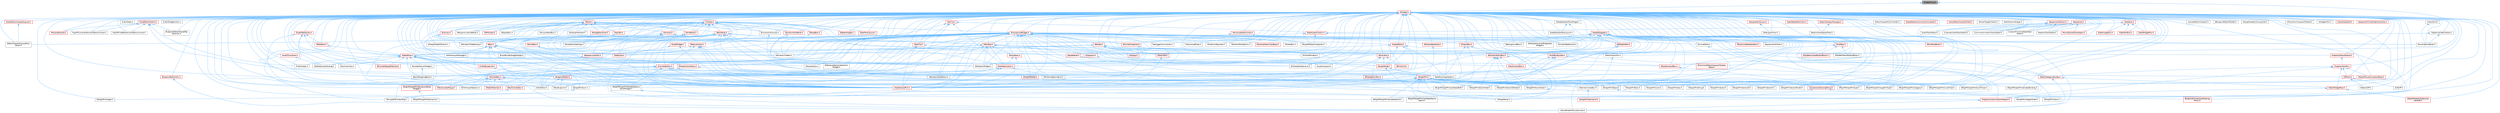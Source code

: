digraph "WidgetProxy.h"
{
 // INTERACTIVE_SVG=YES
 // LATEX_PDF_SIZE
  bgcolor="transparent";
  edge [fontname=Helvetica,fontsize=10,labelfontname=Helvetica,labelfontsize=10];
  node [fontname=Helvetica,fontsize=10,shape=box,height=0.2,width=0.4];
  Node1 [id="Node000001",label="WidgetProxy.h",height=0.2,width=0.4,color="gray40", fillcolor="grey60", style="filled", fontcolor="black",tooltip=" "];
  Node1 -> Node2 [id="edge1_Node000001_Node000002",dir="back",color="steelblue1",style="solid",tooltip=" "];
  Node2 [id="Node000002",label="SWidget.h",height=0.2,width=0.4,color="red", fillcolor="#FFF0F0", style="filled",URL="$dc/df5/SWidget_8h.html",tooltip=" "];
  Node2 -> Node3 [id="edge2_Node000002_Node000003",dir="back",color="steelblue1",style="solid",tooltip=" "];
  Node3 [id="Node000003",label="AssetEditorToolkit.h",height=0.2,width=0.4,color="red", fillcolor="#FFF0F0", style="filled",URL="$d9/d8b/AssetEditorToolkit_8h.html",tooltip=" "];
  Node3 -> Node7 [id="edge3_Node000003_Node000007",dir="back",color="steelblue1",style="solid",tooltip=" "];
  Node7 [id="Node000007",label="BlueprintEditor.h",height=0.2,width=0.4,color="red", fillcolor="#FFF0F0", style="filled",URL="$df/d7d/BlueprintEditor_8h.html",tooltip=" "];
  Node7 -> Node15 [id="edge4_Node000007_Node000015",dir="back",color="steelblue1",style="solid",tooltip=" "];
  Node15 [id="Node000015",label="SMyBlueprint.h",height=0.2,width=0.4,color="grey40", fillcolor="white", style="filled",URL="$d3/d34/SMyBlueprint_8h.html",tooltip=" "];
  Node7 -> Node16 [id="edge5_Node000007_Node000016",dir="back",color="steelblue1",style="solid",tooltip=" "];
  Node16 [id="Node000016",label="SSCSEditor.h",height=0.2,width=0.4,color="grey40", fillcolor="white", style="filled",URL="$d0/d2e/SSCSEditor_8h.html",tooltip=" "];
  Node3 -> Node21 [id="edge6_Node000003_Node000021",dir="back",color="steelblue1",style="solid",tooltip=" "];
  Node21 [id="Node000021",label="BlueprintEditorSharedTab\lFactories.h",height=0.2,width=0.4,color="grey40", fillcolor="white", style="filled",URL="$d3/d15/BlueprintEditorSharedTabFactories_8h.html",tooltip=" "];
  Node3 -> Node22 [id="edge7_Node000003_Node000022",dir="back",color="steelblue1",style="solid",tooltip=" "];
  Node22 [id="Node000022",label="FindInGraph.h",height=0.2,width=0.4,color="grey40", fillcolor="white", style="filled",URL="$de/d36/FindInGraph_8h.html",tooltip=" "];
  Node3 -> Node27 [id="edge8_Node000003_Node000027",dir="back",color="steelblue1",style="solid",tooltip=" "];
  Node27 [id="Node000027",label="PersonaModule.h",height=0.2,width=0.4,color="red", fillcolor="#FFF0F0", style="filled",URL="$de/d74/PersonaModule_8h.html",tooltip=" "];
  Node3 -> Node29 [id="edge9_Node000003_Node000029",dir="back",color="steelblue1",style="solid",tooltip=" "];
  Node29 [id="Node000029",label="RigVMCompilerResultsTabSummoner.h",height=0.2,width=0.4,color="grey40", fillcolor="white", style="filled",URL="$dd/d05/RigVMCompilerResultsTabSummoner_8h.html",tooltip=" "];
  Node3 -> Node36 [id="edge10_Node000003_Node000036",dir="back",color="steelblue1",style="solid",tooltip=" "];
  Node36 [id="Node000036",label="RigVMFindReferencesTabSummoner.h",height=0.2,width=0.4,color="grey40", fillcolor="white", style="filled",URL="$d5/d7d/RigVMFindReferencesTabSummoner_8h.html",tooltip=" "];
  Node2 -> Node63 [id="edge11_Node000002_Node000063",dir="back",color="steelblue1",style="solid",tooltip=" "];
  Node63 [id="Node000063",label="AssetEditorViewportLayout.h",height=0.2,width=0.4,color="red", fillcolor="#FFF0F0", style="filled",URL="$df/d46/AssetEditorViewportLayout_8h.html",tooltip=" "];
  Node63 -> Node65 [id="edge12_Node000063_Node000065",dir="back",color="steelblue1",style="solid",tooltip=" "];
  Node65 [id="Node000065",label="EditorViewportLayoutFour\lPanes.h",height=0.2,width=0.4,color="grey40", fillcolor="white", style="filled",URL="$d4/d84/EditorViewportLayoutFourPanes_8h.html",tooltip=" "];
  Node2 -> Node70 [id="edge13_Node000002_Node000070",dir="back",color="steelblue1",style="solid",tooltip=" "];
  Node70 [id="Node000070",label="AssetThumbnail.h",height=0.2,width=0.4,color="red", fillcolor="#FFF0F0", style="filled",URL="$d7/d61/AssetThumbnail_8h.html",tooltip=" "];
  Node70 -> Node79 [id="edge14_Node000070_Node000079",dir="back",color="steelblue1",style="solid",tooltip=" "];
  Node79 [id="Node000079",label="SDeleteAssetsDialog.h",height=0.2,width=0.4,color="grey40", fillcolor="white", style="filled",URL="$d7/d0d/SDeleteAssetsDialog_8h.html",tooltip=" "];
  Node2 -> Node80 [id="edge15_Node000002_Node000080",dir="back",color="steelblue1",style="solid",tooltip=" "];
  Node80 [id="Node000080",label="AudioMeter.h",height=0.2,width=0.4,color="grey40", fillcolor="white", style="filled",URL="$de/db0/AudioMeter_8h.html",tooltip=" "];
  Node2 -> Node81 [id="edge16_Node000002_Node000081",dir="back",color="steelblue1",style="solid",tooltip=" "];
  Node81 [id="Node000081",label="AudioTrackEditor.h",height=0.2,width=0.4,color="grey40", fillcolor="white", style="filled",URL="$dd/d96/AudioTrackEditor_8h.html",tooltip=" "];
  Node2 -> Node82 [id="edge17_Node000002_Node000082",dir="back",color="steelblue1",style="solid",tooltip=" "];
  Node82 [id="Node000082",label="AudioWidgetsUtils.h",height=0.2,width=0.4,color="grey40", fillcolor="white", style="filled",URL="$da/d9a/AudioWidgetsUtils_8h.html",tooltip=" "];
  Node2 -> Node83 [id="edge18_Node000002_Node000083",dir="back",color="steelblue1",style="solid",tooltip=" "];
  Node83 [id="Node000083",label="BlueprintConnectionDrawing\lPolicy.h",height=0.2,width=0.4,color="red", fillcolor="#FFF0F0", style="filled",URL="$d2/dfc/BlueprintConnectionDrawingPolicy_8h.html",tooltip=" "];
  Node2 -> Node7 [id="edge19_Node000002_Node000007",dir="back",color="steelblue1",style="solid",tooltip=" "];
  Node2 -> Node21 [id="edge20_Node000002_Node000021",dir="back",color="steelblue1",style="solid",tooltip=" "];
  Node2 -> Node85 [id="edge21_Node000002_Node000085",dir="back",color="steelblue1",style="solid",tooltip=" "];
  Node85 [id="Node000085",label="BlueprintEditorUtils.h",height=0.2,width=0.4,color="red", fillcolor="#FFF0F0", style="filled",URL="$d7/d3d/BlueprintEditorUtils_8h.html",tooltip=" "];
  Node85 -> Node87 [id="edge22_Node000085_Node000087",dir="back",color="steelblue1",style="solid",tooltip=" "];
  Node87 [id="Node000087",label="GameModeInfoCustomizer.h",height=0.2,width=0.4,color="grey40", fillcolor="white", style="filled",URL="$d5/df3/GameModeInfoCustomizer_8h.html",tooltip=" "];
  Node2 -> Node88 [id="edge23_Node000002_Node000088",dir="back",color="steelblue1",style="solid",tooltip=" "];
  Node88 [id="Node000088",label="BoneSelectionWidget.h",height=0.2,width=0.4,color="grey40", fillcolor="white", style="filled",URL="$d4/dd3/BoneSelectionWidget_8h.html",tooltip=" "];
  Node88 -> Node89 [id="edge24_Node000088_Node000089",dir="back",color="steelblue1",style="solid",tooltip=" "];
  Node89 [id="Node000089",label="SBoneMappingBase.h",height=0.2,width=0.4,color="grey40", fillcolor="white", style="filled",URL="$d7/d49/SBoneMappingBase_8h.html",tooltip=" "];
  Node2 -> Node90 [id="edge25_Node000002_Node000090",dir="back",color="steelblue1",style="solid",tooltip=" "];
  Node90 [id="Node000090",label="BrushBuilderDragDropOp.h",height=0.2,width=0.4,color="grey40", fillcolor="white", style="filled",URL="$d9/d56/BrushBuilderDragDropOp_8h.html",tooltip=" "];
  Node2 -> Node91 [id="edge26_Node000002_Node000091",dir="back",color="steelblue1",style="solid",tooltip=" "];
  Node91 [id="Node000091",label="Children.h",height=0.2,width=0.4,color="red", fillcolor="#FFF0F0", style="filled",URL="$db/d68/Children_8h.html",tooltip=" "];
  Node91 -> Node165 [id="edge27_Node000091_Node000165",dir="back",color="steelblue1",style="solid",tooltip=" "];
  Node165 [id="Node000165",label="SBox.h",height=0.2,width=0.4,color="red", fillcolor="#FFF0F0", style="filled",URL="$dd/d43/SBox_8h.html",tooltip=" "];
  Node165 -> Node90 [id="edge28_Node000165_Node000090",dir="back",color="steelblue1",style="solid",tooltip=" "];
  Node165 -> Node87 [id="edge29_Node000165_Node000087",dir="back",color="steelblue1",style="solid",tooltip=" "];
  Node165 -> Node166 [id="edge30_Node000165_Node000166",dir="back",color="steelblue1",style="solid",tooltip=" "];
  Node166 [id="Node000166",label="SComboBox.h",height=0.2,width=0.4,color="red", fillcolor="#FFF0F0", style="filled",URL="$d2/dd5/SComboBox_8h.html",tooltip=" "];
  Node166 -> Node175 [id="edge31_Node000166_Node000175",dir="back",color="steelblue1",style="solid",tooltip=" "];
  Node175 [id="Node000175",label="SCSVImportOptions.h",height=0.2,width=0.4,color="grey40", fillcolor="white", style="filled",URL="$d7/dfe/SCSVImportOptions_8h.html",tooltip=" "];
  Node166 -> Node178 [id="edge32_Node000166_Node000178",dir="back",color="steelblue1",style="solid",tooltip=" "];
  Node178 [id="Node000178",label="SNameComboBox.h",height=0.2,width=0.4,color="grey40", fillcolor="white", style="filled",URL="$d8/d4b/SNameComboBox_8h.html",tooltip=" "];
  Node178 -> Node127 [id="edge33_Node000178_Node000127",dir="back",color="steelblue1",style="solid",tooltip=" "];
  Node127 [id="Node000127",label="SGraphPinNameList.h",height=0.2,width=0.4,color="red", fillcolor="#FFF0F0", style="filled",URL="$d4/d09/SGraphPinNameList_8h.html",tooltip=" "];
  Node166 -> Node179 [id="edge34_Node000166_Node000179",dir="back",color="steelblue1",style="solid",tooltip=" "];
  Node179 [id="Node000179",label="SRigVMGraphPinEditableName\lValueWidget.h",height=0.2,width=0.4,color="grey40", fillcolor="white", style="filled",URL="$da/d0c/SRigVMGraphPinEditableNameValueWidget_8h.html",tooltip=" "];
  Node179 -> Node149 [id="edge35_Node000179_Node000149",dir="back",color="steelblue1",style="solid",tooltip=" "];
  Node149 [id="Node000149",label="SRigVMGraphPinUserDataName\lSpace.h",height=0.2,width=0.4,color="grey40", fillcolor="white", style="filled",URL="$d7/dfd/SRigVMGraphPinUserDataNameSpace_8h.html",tooltip=" "];
  Node179 -> Node152 [id="edge36_Node000179_Node000152",dir="back",color="steelblue1",style="solid",tooltip=" "];
  Node152 [id="Node000152",label="SRigVMGraphPinVariableName.h",height=0.2,width=0.4,color="grey40", fillcolor="white", style="filled",URL="$d0/da1/SRigVMGraphPinVariableName_8h.html",tooltip=" "];
  Node166 -> Node180 [id="edge37_Node000166_Node000180",dir="back",color="steelblue1",style="solid",tooltip=" "];
  Node180 [id="Node000180",label="SRigVMGraphPinNameListValue\lWidget.h",height=0.2,width=0.4,color="red", fillcolor="#FFF0F0", style="filled",URL="$dc/dac/SRigVMGraphPinNameListValueWidget_8h.html",tooltip=" "];
  Node180 -> Node147 [id="edge38_Node000180_Node000147",dir="back",color="steelblue1",style="solid",tooltip=" "];
  Node147 [id="Node000147",label="SRigVMGraphPinNameList.h",height=0.2,width=0.4,color="grey40", fillcolor="white", style="filled",URL="$d7/dfc/SRigVMGraphPinNameList_8h.html",tooltip=" "];
  Node166 -> Node181 [id="edge39_Node000166_Node000181",dir="back",color="steelblue1",style="solid",tooltip=" "];
  Node181 [id="Node000181",label="STableTreeView.h",height=0.2,width=0.4,color="red", fillcolor="#FFF0F0", style="filled",URL="$dd/d46/STableTreeView_8h.html",tooltip=" "];
  Node166 -> Node184 [id="edge40_Node000166_Node000184",dir="back",color="steelblue1",style="solid",tooltip=" "];
  Node184 [id="Node000184",label="STextComboBox.h",height=0.2,width=0.4,color="red", fillcolor="#FFF0F0", style="filled",URL="$d6/d14/STextComboBox_8h.html",tooltip=" "];
  Node184 -> Node185 [id="edge41_Node000184_Node000185",dir="back",color="steelblue1",style="solid",tooltip=" "];
  Node185 [id="Node000185",label="SFixupSelfContextDlg.h",height=0.2,width=0.4,color="grey40", fillcolor="white", style="filled",URL="$d5/da4/SFixupSelfContextDlg_8h.html",tooltip=" "];
  Node166 -> Node186 [id="edge42_Node000166_Node000186",dir="back",color="steelblue1",style="solid",tooltip=" "];
  Node186 [id="Node000186",label="STextComboPopup.h",height=0.2,width=0.4,color="red", fillcolor="#FFF0F0", style="filled",URL="$d1/d76/STextComboPopup_8h.html",tooltip=" "];
  Node166 -> Node163 [id="edge43_Node000166_Node000163",dir="back",color="steelblue1",style="solid",tooltip=" "];
  Node163 [id="Node000163",label="SlateSharedPCH.h",height=0.2,width=0.4,color="red", fillcolor="#FFF0F0", style="filled",URL="$d1/dfc/SlateSharedPCH_8h.html",tooltip=" "];
  Node165 -> Node195 [id="edge44_Node000165_Node000195",dir="back",color="steelblue1",style="solid",tooltip=" "];
  Node195 [id="Node000195",label="SGameLayerManager.h",height=0.2,width=0.4,color="grey40", fillcolor="white", style="filled",URL="$da/d3a/SGameLayerManager_8h.html",tooltip=" "];
  Node165 -> Node129 [id="edge45_Node000165_Node000129",dir="back",color="steelblue1",style="solid",tooltip=" "];
  Node129 [id="Node000129",label="SGraphPinNum.h",height=0.2,width=0.4,color="grey40", fillcolor="white", style="filled",URL="$d7/da4/SGraphPinNum_8h.html",tooltip=" "];
  Node129 -> Node130 [id="edge46_Node000129_Node000130",dir="back",color="steelblue1",style="solid",tooltip=" "];
  Node130 [id="Node000130",label="SGraphPinInteger.h",height=0.2,width=0.4,color="grey40", fillcolor="white", style="filled",URL="$df/d54/SGraphPinInteger_8h.html",tooltip=" "];
  Node165 -> Node131 [id="edge47_Node000165_Node000131",dir="back",color="steelblue1",style="solid",tooltip=" "];
  Node131 [id="Node000131",label="SGraphPinNumSlider.h",height=0.2,width=0.4,color="grey40", fillcolor="white", style="filled",URL="$d5/d00/SGraphPinNumSlider_8h.html",tooltip=" "];
  Node131 -> Node132 [id="edge48_Node000131_Node000132",dir="back",color="steelblue1",style="solid",tooltip=" "];
  Node132 [id="Node000132",label="SGraphPinIntegerSlider.h",height=0.2,width=0.4,color="grey40", fillcolor="white", style="filled",URL="$da/d60/SGraphPinIntegerSlider_8h.html",tooltip=" "];
  Node165 -> Node139 [id="edge49_Node000165_Node000139",dir="back",color="steelblue1",style="solid",tooltip=" "];
  Node139 [id="Node000139",label="SGraphPinVector2DSlider.h",height=0.2,width=0.4,color="grey40", fillcolor="white", style="filled",URL="$d7/d05/SGraphPinVector2DSlider_8h.html",tooltip=" "];
  Node165 -> Node142 [id="edge50_Node000165_Node000142",dir="back",color="steelblue1",style="solid",tooltip=" "];
  Node142 [id="Node000142",label="SGraphPinVectorSlider.h",height=0.2,width=0.4,color="grey40", fillcolor="white", style="filled",URL="$dc/d38/SGraphPinVectorSlider_8h.html",tooltip=" "];
  Node165 -> Node237 [id="edge51_Node000165_Node000237",dir="back",color="steelblue1",style="solid",tooltip=" "];
  Node237 [id="Node000237",label="STableRow.h",height=0.2,width=0.4,color="red", fillcolor="#FFF0F0", style="filled",URL="$d8/d43/STableRow_8h.html",tooltip=" "];
  Node237 -> Node88 [id="edge52_Node000237_Node000088",dir="back",color="steelblue1",style="solid",tooltip=" "];
  Node237 -> Node243 [id="edge53_Node000237_Node000243",dir="back",color="steelblue1",style="solid",tooltip=" "];
  Node243 [id="Node000243",label="FindInBlueprints.h",height=0.2,width=0.4,color="red", fillcolor="#FFF0F0", style="filled",URL="$d0/d27/FindInBlueprints_8h.html",tooltip=" "];
  Node243 -> Node7 [id="edge54_Node000243_Node000007",dir="back",color="steelblue1",style="solid",tooltip=" "];
  Node237 -> Node22 [id="edge55_Node000237_Node000022",dir="back",color="steelblue1",style="solid",tooltip=" "];
  Node237 -> Node296 [id="edge56_Node000237_Node000296",dir="back",color="steelblue1",style="solid",tooltip=" "];
  Node296 [id="Node000296",label="ReferenceSectionSelection\lWidget.h",height=0.2,width=0.4,color="grey40", fillcolor="white", style="filled",URL="$db/d75/ReferenceSectionSelectionWidget_8h.html",tooltip=" "];
  Node237 -> Node89 [id="edge57_Node000237_Node000089",dir="back",color="steelblue1",style="solid",tooltip=" "];
  Node237 -> Node166 [id="edge58_Node000237_Node000166",dir="back",color="steelblue1",style="solid",tooltip=" "];
  Node237 -> Node79 [id="edge59_Node000237_Node000079",dir="back",color="steelblue1",style="solid",tooltip=" "];
  Node237 -> Node300 [id="edge60_Node000237_Node000300",dir="back",color="steelblue1",style="solid",tooltip=" "];
  Node300 [id="Node000300",label="SFilterableObjectList.h",height=0.2,width=0.4,color="grey40", fillcolor="white", style="filled",URL="$dc/de4/SFilterableObjectList_8h.html",tooltip=" "];
  Node237 -> Node185 [id="edge61_Node000237_Node000185",dir="back",color="steelblue1",style="solid",tooltip=" "];
  Node237 -> Node301 [id="edge62_Node000237_Node000301",dir="back",color="steelblue1",style="solid",tooltip=" "];
  Node301 [id="Node000301",label="SGraphActionMenu.h",height=0.2,width=0.4,color="red", fillcolor="#FFF0F0", style="filled",URL="$d0/d9a/SGraphActionMenu_8h.html",tooltip=" "];
  Node301 -> Node304 [id="edge63_Node000301_Node000304",dir="back",color="steelblue1",style="solid",tooltip=" "];
  Node304 [id="Node000304",label="SGraphPalette.h",height=0.2,width=0.4,color="red", fillcolor="#FFF0F0", style="filled",URL="$d5/dd1/SGraphPalette_8h.html",tooltip=" "];
  Node301 -> Node15 [id="edge64_Node000301_Node000015",dir="back",color="steelblue1",style="solid",tooltip=" "];
  Node237 -> Node309 [id="edge65_Node000237_Node000309",dir="back",color="steelblue1",style="solid",tooltip=" "];
  Node309 [id="Node000309",label="SKeySelector.h",height=0.2,width=0.4,color="grey40", fillcolor="white", style="filled",URL="$de/d62/SKeySelector_8h.html",tooltip=" "];
  Node237 -> Node310 [id="edge66_Node000237_Node000310",dir="back",color="steelblue1",style="solid",tooltip=" "];
  Node310 [id="Node000310",label="SKismetDebugTreeView.h",height=0.2,width=0.4,color="red", fillcolor="#FFF0F0", style="filled",URL="$dc/df5/SKismetDebugTreeView_8h.html",tooltip=" "];
  Node237 -> Node288 [id="edge67_Node000237_Node000288",dir="back",color="steelblue1",style="solid",tooltip=" "];
  Node288 [id="Node000288",label="SOutlinerView.h",height=0.2,width=0.4,color="grey40", fillcolor="white", style="filled",URL="$d5/de1/SOutlinerView_8h.html",tooltip=" "];
  Node237 -> Node16 [id="edge68_Node000237_Node000016",dir="back",color="steelblue1",style="solid",tooltip=" "];
  Node237 -> Node315 [id="edge69_Node000237_Node000315",dir="back",color="steelblue1",style="solid",tooltip=" "];
  Node315 [id="Node000315",label="SSkeletonWidget.h",height=0.2,width=0.4,color="grey40", fillcolor="white", style="filled",URL="$dd/da7/SSkeletonWidget_8h.html",tooltip=" "];
  Node237 -> Node163 [id="edge70_Node000237_Node000163",dir="back",color="steelblue1",style="solid",tooltip=" "];
  Node165 -> Node345 [id="edge71_Node000165_Node000345",dir="back",color="steelblue1",style="solid",tooltip=" "];
  Node345 [id="Node000345",label="SWindowTitleBar.h",height=0.2,width=0.4,color="grey40", fillcolor="white", style="filled",URL="$d0/dce/SWindowTitleBar_8h.html",tooltip=" "];
  Node165 -> Node163 [id="edge72_Node000165_Node000163",dir="back",color="steelblue1",style="solid",tooltip=" "];
  Node91 -> Node346 [id="edge73_Node000091_Node000346",dir="back",color="steelblue1",style="solid",tooltip=" "];
  Node346 [id="Node000346",label="SBoxPanel.h",height=0.2,width=0.4,color="red", fillcolor="#FFF0F0", style="filled",URL="$d8/de6/SBoxPanel_8h.html",tooltip=" "];
  Node346 -> Node320 [id="edge74_Node000346_Node000320",dir="back",color="steelblue1",style="solid",tooltip=" "];
  Node320 [id="Node000320",label="DiffUtils.h",height=0.2,width=0.4,color="red", fillcolor="#FFF0F0", style="filled",URL="$d4/d91/DiffUtils_8h.html",tooltip=" "];
  Node320 -> Node325 [id="edge75_Node000320_Node000325",dir="back",color="steelblue1",style="solid",tooltip=" "];
  Node325 [id="Node000325",label="DetailsDiff.h",height=0.2,width=0.4,color="grey40", fillcolor="white", style="filled",URL="$de/dfc/DetailsDiff_8h.html",tooltip=" "];
  Node320 -> Node326 [id="edge76_Node000320_Node000326",dir="back",color="steelblue1",style="solid",tooltip=" "];
  Node326 [id="Node000326",label="SCSDiff.h",height=0.2,width=0.4,color="grey40", fillcolor="white", style="filled",URL="$da/dc5/SCSDiff_8h.html",tooltip=" "];
  Node346 -> Node87 [id="edge77_Node000346_Node000087",dir="back",color="steelblue1",style="solid",tooltip=" "];
  Node346 -> Node369 [id="edge78_Node000346_Node000369",dir="back",color="steelblue1",style="solid",tooltip=" "];
  Node369 [id="Node000369",label="PropertyCustomizationHelpers.h",height=0.2,width=0.4,color="red", fillcolor="#FFF0F0", style="filled",URL="$d7/dd0/PropertyCustomizationHelpers_8h.html",tooltip=" "];
  Node369 -> Node87 [id="edge79_Node000369_Node000087",dir="back",color="steelblue1",style="solid",tooltip=" "];
  Node346 -> Node372 [id="edge80_Node000346_Node000372",dir="back",color="steelblue1",style="solid",tooltip=" "];
  Node372 [id="Node000372",label="SBreadcrumbTrail.h",height=0.2,width=0.4,color="red", fillcolor="#FFF0F0", style="filled",URL="$d4/de2/SBreadcrumbTrail_8h.html",tooltip=" "];
  Node372 -> Node181 [id="edge81_Node000372_Node000181",dir="back",color="steelblue1",style="solid",tooltip=" "];
  Node346 -> Node373 [id="edge82_Node000346_Node000373",dir="back",color="steelblue1",style="solid",tooltip=" "];
  Node373 [id="Node000373",label="SComboButton.h",height=0.2,width=0.4,color="red", fillcolor="#FFF0F0", style="filled",URL="$dc/d43/SComboButton_8h.html",tooltip=" "];
  Node373 -> Node89 [id="edge83_Node000373_Node000089",dir="back",color="steelblue1",style="solid",tooltip=" "];
  Node373 -> Node166 [id="edge84_Node000373_Node000166",dir="back",color="steelblue1",style="solid",tooltip=" "];
  Node373 -> Node214 [id="edge85_Node000373_Node000214",dir="back",color="steelblue1",style="solid",tooltip=" "];
  Node214 [id="Node000214",label="SGridLineSpacingList.h",height=0.2,width=0.4,color="grey40", fillcolor="white", style="filled",URL="$db/d48/SGridLineSpacingList_8h.html",tooltip=" "];
  Node373 -> Node221 [id="edge86_Node000373_Node000221",dir="back",color="steelblue1",style="solid",tooltip=" "];
  Node221 [id="Node000221",label="SNumericDropDown.h",height=0.2,width=0.4,color="grey40", fillcolor="white", style="filled",URL="$d3/d12/SNumericDropDown_8h.html",tooltip=" "];
  Node373 -> Node377 [id="edge87_Node000373_Node000377",dir="back",color="steelblue1",style="solid",tooltip=" "];
  Node377 [id="Node000377",label="SPopUpErrorText.h",height=0.2,width=0.4,color="red", fillcolor="#FFF0F0", style="filled",URL="$d7/d15/SPopUpErrorText_8h.html",tooltip=" "];
  Node373 -> Node179 [id="edge88_Node000373_Node000179",dir="back",color="steelblue1",style="solid",tooltip=" "];
  Node373 -> Node180 [id="edge89_Node000373_Node000180",dir="back",color="steelblue1",style="solid",tooltip=" "];
  Node373 -> Node163 [id="edge90_Node000373_Node000163",dir="back",color="steelblue1",style="solid",tooltip=" "];
  Node346 -> Node214 [id="edge91_Node000346_Node000214",dir="back",color="steelblue1",style="solid",tooltip=" "];
  Node346 -> Node221 [id="edge92_Node000346_Node000221",dir="back",color="steelblue1",style="solid",tooltip=" "];
  Node346 -> Node380 [id="edge93_Node000346_Node000380",dir="back",color="steelblue1",style="solid",tooltip=" "];
  Node380 [id="Node000380",label="SNumericEntryBox.h",height=0.2,width=0.4,color="red", fillcolor="#FFF0F0", style="filled",URL="$d8/d1a/SNumericEntryBox_8h.html",tooltip=" "];
  Node380 -> Node129 [id="edge94_Node000380_Node000129",dir="back",color="steelblue1",style="solid",tooltip=" "];
  Node380 -> Node131 [id="edge95_Node000380_Node000131",dir="back",color="steelblue1",style="solid",tooltip=" "];
  Node380 -> Node139 [id="edge96_Node000380_Node000139",dir="back",color="steelblue1",style="solid",tooltip=" "];
  Node380 -> Node142 [id="edge97_Node000380_Node000142",dir="back",color="steelblue1",style="solid",tooltip=" "];
  Node380 -> Node381 [id="edge98_Node000380_Node000381",dir="back",color="steelblue1",style="solid",tooltip=" "];
  Node381 [id="Node000381",label="SRotatorInputBox.h",height=0.2,width=0.4,color="red", fillcolor="#FFF0F0", style="filled",URL="$de/dd2/SRotatorInputBox_8h.html",tooltip=" "];
  Node381 -> Node148 [id="edge99_Node000381_Node000148",dir="back",color="steelblue1",style="solid",tooltip=" "];
  Node148 [id="Node000148",label="SRigVMGraphPinQuat.h",height=0.2,width=0.4,color="grey40", fillcolor="white", style="filled",URL="$de/dda/SRigVMGraphPinQuat_8h.html",tooltip=" "];
  Node380 -> Node385 [id="edge100_Node000380_Node000385",dir="back",color="steelblue1",style="solid",tooltip=" "];
  Node385 [id="Node000385",label="SVectorInputBox.h",height=0.2,width=0.4,color="red", fillcolor="#FFF0F0", style="filled",URL="$df/d44/SVectorInputBox_8h.html",tooltip=" "];
  Node346 -> Node16 [id="edge101_Node000346_Node000016",dir="back",color="steelblue1",style="solid",tooltip=" "];
  Node346 -> Node388 [id="edge102_Node000346_Node000388",dir="back",color="steelblue1",style="solid",tooltip=" "];
  Node388 [id="Node000388",label="SScrollBox.h",height=0.2,width=0.4,color="red", fillcolor="#FFF0F0", style="filled",URL="$d3/da2/SScrollBox_8h.html",tooltip=" "];
  Node388 -> Node372 [id="edge103_Node000388_Node000372",dir="back",color="steelblue1",style="solid",tooltip=" "];
  Node388 -> Node163 [id="edge104_Node000388_Node000163",dir="back",color="steelblue1",style="solid",tooltip=" "];
  Node346 -> Node315 [id="edge105_Node000346_Node000315",dir="back",color="steelblue1",style="solid",tooltip=" "];
  Node346 -> Node237 [id="edge106_Node000346_Node000237",dir="back",color="steelblue1",style="solid",tooltip=" "];
  Node346 -> Node395 [id="edge107_Node000346_Node000395",dir="back",color="steelblue1",style="solid",tooltip=" "];
  Node395 [id="Node000395",label="SWindow.h",height=0.2,width=0.4,color="red", fillcolor="#FFF0F0", style="filled",URL="$d2/d6d/SWindow_8h.html",tooltip=" "];
  Node395 -> Node7 [id="edge108_Node000395_Node000007",dir="back",color="steelblue1",style="solid",tooltip=" "];
  Node395 -> Node397 [id="edge109_Node000395_Node000397",dir="back",color="steelblue1",style="solid",tooltip=" "];
  Node397 [id="Node000397",label="Dialogs.h",height=0.2,width=0.4,color="red", fillcolor="#FFF0F0", style="filled",URL="$d2/d5c/Dialogs_8h.html",tooltip=" "];
  Node395 -> Node576 [id="edge110_Node000395_Node000576",dir="back",color="steelblue1",style="solid",tooltip=" "];
  Node576 [id="Node000576",label="MenuStack.h",height=0.2,width=0.4,color="red", fillcolor="#FFF0F0", style="filled",URL="$d8/d80/MenuStack_8h.html",tooltip=" "];
  Node576 -> Node577 [id="edge111_Node000576_Node000577",dir="back",color="steelblue1",style="solid",tooltip=" "];
  Node577 [id="Node000577",label="SlateApplication.h",height=0.2,width=0.4,color="red", fillcolor="#FFF0F0", style="filled",URL="$db/d28/SlateApplication_8h.html",tooltip=" "];
  Node577 -> Node166 [id="edge112_Node000577_Node000166",dir="back",color="steelblue1",style="solid",tooltip=" "];
  Node577 -> Node214 [id="edge113_Node000577_Node000214",dir="back",color="steelblue1",style="solid",tooltip=" "];
  Node577 -> Node221 [id="edge114_Node000577_Node000221",dir="back",color="steelblue1",style="solid",tooltip=" "];
  Node577 -> Node163 [id="edge115_Node000577_Node000163",dir="back",color="steelblue1",style="solid",tooltip=" "];
  Node576 -> Node163 [id="edge116_Node000576_Node000163",dir="back",color="steelblue1",style="solid",tooltip=" "];
  Node395 -> Node613 [id="edge117_Node000395_Node000613",dir="back",color="steelblue1",style="solid",tooltip=" "];
  Node613 [id="Node000613",label="PropertyEditorModule.h",height=0.2,width=0.4,color="red", fillcolor="#FFF0F0", style="filled",URL="$d5/d90/PropertyEditorModule_8h.html",tooltip=" "];
  Node613 -> Node617 [id="edge118_Node000613_Node000617",dir="back",color="steelblue1",style="solid",tooltip=" "];
  Node617 [id="Node000617",label="PropertyHandle.h",height=0.2,width=0.4,color="red", fillcolor="#FFF0F0", style="filled",URL="$d7/d90/PropertyHandle_8h.html",tooltip=" "];
  Node617 -> Node618 [id="edge119_Node000617_Node000618",dir="back",color="steelblue1",style="solid",tooltip=" "];
  Node618 [id="Node000618",label="DetailCategoryBuilder.h",height=0.2,width=0.4,color="red", fillcolor="#FFF0F0", style="filled",URL="$d9/de8/DetailCategoryBuilder_8h.html",tooltip=" "];
  Node618 -> Node620 [id="edge120_Node000618_Node000620",dir="back",color="steelblue1",style="solid",tooltip=" "];
  Node620 [id="Node000620",label="DetailWidgetRow.h",height=0.2,width=0.4,color="red", fillcolor="#FFF0F0", style="filled",URL="$d4/d4d/DetailWidgetRow_8h.html",tooltip=" "];
  Node620 -> Node621 [id="edge121_Node000620_Node000621",dir="back",color="steelblue1",style="solid",tooltip=" "];
  Node621 [id="Node000621",label="IDetailPropertyExtension\lHandler.h",height=0.2,width=0.4,color="red", fillcolor="#FFF0F0", style="filled",URL="$d6/d81/IDetailPropertyExtensionHandler_8h.html",tooltip=" "];
  Node620 -> Node369 [id="edge122_Node000620_Node000369",dir="back",color="steelblue1",style="solid",tooltip=" "];
  Node618 -> Node87 [id="edge123_Node000618_Node000087",dir="back",color="steelblue1",style="solid",tooltip=" "];
  Node617 -> Node620 [id="edge124_Node000617_Node000620",dir="back",color="steelblue1",style="solid",tooltip=" "];
  Node617 -> Node320 [id="edge125_Node000617_Node000320",dir="back",color="steelblue1",style="solid",tooltip=" "];
  Node617 -> Node644 [id="edge126_Node000617_Node000644",dir="back",color="steelblue1",style="solid",tooltip=" "];
  Node644 [id="Node000644",label="MediaIOCustomizationBase.h",height=0.2,width=0.4,color="red", fillcolor="#FFF0F0", style="filled",URL="$d2/dd0/MediaIOCustomizationBase_8h.html",tooltip=" "];
  Node617 -> Node369 [id="edge127_Node000617_Node000369",dir="back",color="steelblue1",style="solid",tooltip=" "];
  Node395 -> Node315 [id="edge128_Node000395_Node000315",dir="back",color="steelblue1",style="solid",tooltip=" "];
  Node395 -> Node654 [id="edge129_Node000395_Node000654",dir="back",color="steelblue1",style="solid",tooltip=" "];
  Node654 [id="Node000654",label="SViewport.h",height=0.2,width=0.4,color="red", fillcolor="#FFF0F0", style="filled",URL="$d8/db1/SViewport_8h.html",tooltip=" "];
  Node654 -> Node655 [id="edge130_Node000654_Node000655",dir="back",color="steelblue1",style="solid",tooltip=" "];
  Node655 [id="Node000655",label="IAssetViewport.h",height=0.2,width=0.4,color="grey40", fillcolor="white", style="filled",URL="$de/d65/IAssetViewport_8h.html",tooltip=" "];
  Node395 -> Node656 [id="edge131_Node000395_Node000656",dir="back",color="steelblue1",style="solid",tooltip=" "];
  Node656 [id="Node000656",label="SVirtualWindow.h",height=0.2,width=0.4,color="grey40", fillcolor="white", style="filled",URL="$d3/dd3/SVirtualWindow_8h.html",tooltip=" "];
  Node395 -> Node345 [id="edge132_Node000395_Node000345",dir="back",color="steelblue1",style="solid",tooltip=" "];
  Node395 -> Node577 [id="edge133_Node000395_Node000577",dir="back",color="steelblue1",style="solid",tooltip=" "];
  Node395 -> Node157 [id="edge134_Node000395_Node000157",dir="back",color="steelblue1",style="solid",tooltip=" "];
  Node157 [id="Node000157",label="SlateCore.h",height=0.2,width=0.4,color="red", fillcolor="#FFF0F0", style="filled",URL="$dc/d03/SlateCore_8h.html",tooltip=" "];
  Node395 -> Node163 [id="edge135_Node000395_Node000163",dir="back",color="steelblue1",style="solid",tooltip=" "];
  Node346 -> Node345 [id="edge136_Node000346_Node000345",dir="back",color="steelblue1",style="solid",tooltip=" "];
  Node346 -> Node679 [id="edge137_Node000346_Node000679",dir="back",color="steelblue1",style="solid",tooltip=" "];
  Node679 [id="Node000679",label="SWindowTitleBarArea.h",height=0.2,width=0.4,color="grey40", fillcolor="white", style="filled",URL="$d4/d09/SWindowTitleBarArea_8h.html",tooltip=" "];
  Node346 -> Node157 [id="edge138_Node000346_Node000157",dir="back",color="steelblue1",style="solid",tooltip=" "];
  Node346 -> Node163 [id="edge139_Node000346_Node000163",dir="back",color="steelblue1",style="solid",tooltip=" "];
  Node91 -> Node681 [id="edge140_Node000091_Node000681",dir="back",color="steelblue1",style="solid",tooltip=" "];
  Node681 [id="Node000681",label="SCanvas.h",height=0.2,width=0.4,color="red", fillcolor="#FFF0F0", style="filled",URL="$d4/dfa/SCanvas_8h.html",tooltip=" "];
  Node681 -> Node195 [id="edge141_Node000681_Node000195",dir="back",color="steelblue1",style="solid",tooltip=" "];
  Node91 -> Node683 [id="edge142_Node000091_Node000683",dir="back",color="steelblue1",style="solid",tooltip=" "];
  Node683 [id="Node000683",label="SCompoundWidget.h",height=0.2,width=0.4,color="red", fillcolor="#FFF0F0", style="filled",URL="$db/d0b/SCompoundWidget_8h.html",tooltip=" "];
  Node683 -> Node88 [id="edge143_Node000683_Node000088",dir="back",color="steelblue1",style="solid",tooltip=" "];
  Node683 -> Node696 [id="edge144_Node000683_Node000696",dir="back",color="steelblue1",style="solid",tooltip=" "];
  Node696 [id="Node000696",label="DebuggerCommands.h",height=0.2,width=0.4,color="grey40", fillcolor="white", style="filled",URL="$dc/da1/DebuggerCommands_8h.html",tooltip=" "];
  Node683 -> Node397 [id="edge145_Node000683_Node000397",dir="back",color="steelblue1",style="solid",tooltip=" "];
  Node683 -> Node243 [id="edge146_Node000683_Node000243",dir="back",color="steelblue1",style="solid",tooltip=" "];
  Node683 -> Node22 [id="edge147_Node000683_Node000022",dir="back",color="steelblue1",style="solid",tooltip=" "];
  Node683 -> Node697 [id="edge148_Node000683_Node000697",dir="back",color="steelblue1",style="solid",tooltip=" "];
  Node697 [id="Node000697",label="GraphEditor.h",height=0.2,width=0.4,color="red", fillcolor="#FFF0F0", style="filled",URL="$dc/dc5/GraphEditor_8h.html",tooltip=" "];
  Node697 -> Node7 [id="edge149_Node000697_Node000007",dir="back",color="steelblue1",style="solid",tooltip=" "];
  Node697 -> Node99 [id="edge150_Node000697_Node000099",dir="back",color="steelblue1",style="solid",tooltip=" "];
  Node99 [id="Node000099",label="DataflowGraphEditor.h",height=0.2,width=0.4,color="grey40", fillcolor="white", style="filled",URL="$d4/dfa/DataflowGraphEditor_8h.html",tooltip=" "];
  Node697 -> Node98 [id="edge151_Node000697_Node000098",dir="back",color="steelblue1",style="solid",tooltip=" "];
  Node98 [id="Node000098",label="SGraphNode.h",height=0.2,width=0.4,color="red", fillcolor="#FFF0F0", style="filled",URL="$d2/d30/SGraphNode_8h.html",tooltip=" "];
  Node98 -> Node99 [id="edge152_Node000098_Node000099",dir="back",color="steelblue1",style="solid",tooltip=" "];
  Node98 -> Node116 [id="edge153_Node000098_Node000116",dir="back",color="steelblue1",style="solid",tooltip=" "];
  Node116 [id="Node000116",label="SGraphPanel.h",height=0.2,width=0.4,color="grey40", fillcolor="white", style="filled",URL="$d2/dcf/SGraphPanel_8h.html",tooltip=" "];
  Node98 -> Node117 [id="edge154_Node000098_Node000117",dir="back",color="steelblue1",style="solid",tooltip=" "];
  Node117 [id="Node000117",label="SGraphPin.h",height=0.2,width=0.4,color="red", fillcolor="#FFF0F0", style="filled",URL="$d1/dd1/SGraphPin_8h.html",tooltip=" "];
  Node117 -> Node118 [id="edge155_Node000117_Node000118",dir="back",color="steelblue1",style="solid",tooltip=" "];
  Node118 [id="Node000118",label="ConnectionDrawingPolicy.h",height=0.2,width=0.4,color="red", fillcolor="#FFF0F0", style="filled",URL="$d5/dc8/ConnectionDrawingPolicy_8h.html",tooltip=" "];
  Node118 -> Node83 [id="edge156_Node000118_Node000083",dir="back",color="steelblue1",style="solid",tooltip=" "];
  Node118 -> Node116 [id="edge157_Node000118_Node000116",dir="back",color="steelblue1",style="solid",tooltip=" "];
  Node117 -> Node116 [id="edge158_Node000117_Node000116",dir="back",color="steelblue1",style="solid",tooltip=" "];
  Node117 -> Node123 [id="edge159_Node000117_Node000123",dir="back",color="steelblue1",style="solid",tooltip=" "];
  Node123 [id="Node000123",label="SGraphPinBool.h",height=0.2,width=0.4,color="grey40", fillcolor="white", style="filled",URL="$d8/d82/SGraphPinBool_8h.html",tooltip=" "];
  Node117 -> Node124 [id="edge160_Node000117_Node000124",dir="back",color="steelblue1",style="solid",tooltip=" "];
  Node124 [id="Node000124",label="SGraphPinColor.h",height=0.2,width=0.4,color="grey40", fillcolor="white", style="filled",URL="$dd/d8d/SGraphPinColor_8h.html",tooltip=" "];
  Node117 -> Node126 [id="edge161_Node000117_Node000126",dir="back",color="steelblue1",style="solid",tooltip=" "];
  Node126 [id="Node000126",label="SGraphPinExec.h",height=0.2,width=0.4,color="grey40", fillcolor="white", style="filled",URL="$d1/d4c/SGraphPinExec_8h.html",tooltip=" "];
  Node117 -> Node127 [id="edge162_Node000117_Node000127",dir="back",color="steelblue1",style="solid",tooltip=" "];
  Node117 -> Node129 [id="edge163_Node000117_Node000129",dir="back",color="steelblue1",style="solid",tooltip=" "];
  Node117 -> Node131 [id="edge164_Node000117_Node000131",dir="back",color="steelblue1",style="solid",tooltip=" "];
  Node117 -> Node133 [id="edge165_Node000117_Node000133",dir="back",color="steelblue1",style="solid",tooltip=" "];
  Node133 [id="Node000133",label="SGraphPinObject.h",height=0.2,width=0.4,color="grey40", fillcolor="white", style="filled",URL="$da/dd6/SGraphPinObject_8h.html",tooltip=" "];
  Node133 -> Node134 [id="edge166_Node000133_Node000134",dir="back",color="steelblue1",style="solid",tooltip=" "];
  Node134 [id="Node000134",label="SGraphPinClass.h",height=0.2,width=0.4,color="grey40", fillcolor="white", style="filled",URL="$df/d8d/SGraphPinClass_8h.html",tooltip=" "];
  Node117 -> Node135 [id="edge167_Node000117_Node000135",dir="back",color="steelblue1",style="solid",tooltip=" "];
  Node135 [id="Node000135",label="SGraphPinString.h",height=0.2,width=0.4,color="grey40", fillcolor="white", style="filled",URL="$d0/d49/SGraphPinString_8h.html",tooltip=" "];
  Node117 -> Node137 [id="edge168_Node000117_Node000137",dir="back",color="steelblue1",style="solid",tooltip=" "];
  Node137 [id="Node000137",label="SGraphPinVector.h",height=0.2,width=0.4,color="grey40", fillcolor="white", style="filled",URL="$d8/de7/SGraphPinVector_8h.html",tooltip=" "];
  Node117 -> Node138 [id="edge169_Node000117_Node000138",dir="back",color="steelblue1",style="solid",tooltip=" "];
  Node138 [id="Node000138",label="SGraphPinVector2D.h",height=0.2,width=0.4,color="grey40", fillcolor="white", style="filled",URL="$d7/d67/SGraphPinVector2D_8h.html",tooltip=" "];
  Node117 -> Node139 [id="edge170_Node000117_Node000139",dir="back",color="steelblue1",style="solid",tooltip=" "];
  Node117 -> Node140 [id="edge171_Node000117_Node000140",dir="back",color="steelblue1",style="solid",tooltip=" "];
  Node140 [id="Node000140",label="SGraphPinVector4.h",height=0.2,width=0.4,color="grey40", fillcolor="white", style="filled",URL="$d4/d94/SGraphPinVector4_8h.html",tooltip=" "];
  Node117 -> Node141 [id="edge172_Node000117_Node000141",dir="back",color="steelblue1",style="solid",tooltip=" "];
  Node141 [id="Node000141",label="SGraphPinVector4Slider.h",height=0.2,width=0.4,color="grey40", fillcolor="white", style="filled",URL="$d9/db8/SGraphPinVector4Slider_8h.html",tooltip=" "];
  Node117 -> Node142 [id="edge173_Node000117_Node000142",dir="back",color="steelblue1",style="solid",tooltip=" "];
  Node117 -> Node143 [id="edge174_Node000117_Node000143",dir="back",color="steelblue1",style="solid",tooltip=" "];
  Node143 [id="Node000143",label="SRigVMGraphChangePinType.h",height=0.2,width=0.4,color="grey40", fillcolor="white", style="filled",URL="$d4/da7/SRigVMGraphChangePinType_8h.html",tooltip=" "];
  Node117 -> Node144 [id="edge175_Node000117_Node000144",dir="back",color="steelblue1",style="solid",tooltip=" "];
  Node144 [id="Node000144",label="SRigVMGraphPinCategory.h",height=0.2,width=0.4,color="grey40", fillcolor="white", style="filled",URL="$da/d67/SRigVMGraphPinCategory_8h.html",tooltip=" "];
  Node117 -> Node145 [id="edge176_Node000117_Node000145",dir="back",color="steelblue1",style="solid",tooltip=" "];
  Node145 [id="Node000145",label="SRigVMGraphPinCurveFloat.h",height=0.2,width=0.4,color="grey40", fillcolor="white", style="filled",URL="$d3/d13/SRigVMGraphPinCurveFloat_8h.html",tooltip=" "];
  Node117 -> Node146 [id="edge177_Node000117_Node000146",dir="back",color="steelblue1",style="solid",tooltip=" "];
  Node146 [id="Node000146",label="SRigVMGraphPinEnumPicker.h",height=0.2,width=0.4,color="grey40", fillcolor="white", style="filled",URL="$d9/dd1/SRigVMGraphPinEnumPicker_8h.html",tooltip=" "];
  Node117 -> Node147 [id="edge178_Node000117_Node000147",dir="back",color="steelblue1",style="solid",tooltip=" "];
  Node117 -> Node148 [id="edge179_Node000117_Node000148",dir="back",color="steelblue1",style="solid",tooltip=" "];
  Node117 -> Node149 [id="edge180_Node000117_Node000149",dir="back",color="steelblue1",style="solid",tooltip=" "];
  Node117 -> Node150 [id="edge181_Node000117_Node000150",dir="back",color="steelblue1",style="solid",tooltip=" "];
  Node150 [id="Node000150",label="SRigVMGraphPinUserDataPath.h",height=0.2,width=0.4,color="grey40", fillcolor="white", style="filled",URL="$d5/d31/SRigVMGraphPinUserDataPath_8h.html",tooltip=" "];
  Node117 -> Node151 [id="edge182_Node000117_Node000151",dir="back",color="steelblue1",style="solid",tooltip=" "];
  Node151 [id="Node000151",label="SRigVMGraphPinVariableBinding.h",height=0.2,width=0.4,color="grey40", fillcolor="white", style="filled",URL="$db/dca/SRigVMGraphPinVariableBinding_8h.html",tooltip=" "];
  Node117 -> Node152 [id="edge183_Node000117_Node000152",dir="back",color="steelblue1",style="solid",tooltip=" "];
  Node697 -> Node116 [id="edge184_Node000697_Node000116",dir="back",color="steelblue1",style="solid",tooltip=" "];
  Node697 -> Node94 [id="edge185_Node000697_Node000094",dir="back",color="steelblue1",style="solid",tooltip=" "];
  Node94 [id="Node000094",label="SNodePanel.h",height=0.2,width=0.4,color="red", fillcolor="#FFF0F0", style="filled",URL="$da/db1/SNodePanel_8h.html",tooltip=" "];
  Node94 -> Node98 [id="edge186_Node000094_Node000098",dir="back",color="steelblue1",style="solid",tooltip=" "];
  Node94 -> Node116 [id="edge187_Node000094_Node000116",dir="back",color="steelblue1",style="solid",tooltip=" "];
  Node683 -> Node197 [id="edge188_Node000683_Node000197",dir="back",color="steelblue1",style="solid",tooltip=" "];
  Node197 [id="Node000197",label="MultiBox.h",height=0.2,width=0.4,color="red", fillcolor="#FFF0F0", style="filled",URL="$d5/d73/MultiBox_8h.html",tooltip=" "];
  Node197 -> Node198 [id="edge189_Node000197_Node000198",dir="back",color="steelblue1",style="solid",tooltip=" "];
  Node198 [id="Node000198",label="MultiBoxBuilder.h",height=0.2,width=0.4,color="red", fillcolor="#FFF0F0", style="filled",URL="$d5/d36/MultiBoxBuilder_8h.html",tooltip=" "];
  Node198 -> Node210 [id="edge190_Node000198_Node000210",dir="back",color="steelblue1",style="solid",tooltip=" "];
  Node210 [id="Node000210",label="SCommonEditorViewportToolbar\lBase.h",height=0.2,width=0.4,color="red", fillcolor="#FFF0F0", style="filled",URL="$d0/d79/SCommonEditorViewportToolbarBase_8h.html",tooltip=" "];
  Node198 -> Node214 [id="edge191_Node000198_Node000214",dir="back",color="steelblue1",style="solid",tooltip=" "];
  Node198 -> Node221 [id="edge192_Node000198_Node000221",dir="back",color="steelblue1",style="solid",tooltip=" "];
  Node198 -> Node163 [id="edge193_Node000198_Node000163",dir="back",color="steelblue1",style="solid",tooltip=" "];
  Node197 -> Node224 [id="edge194_Node000197_Node000224",dir="back",color="steelblue1",style="solid",tooltip=" "];
  Node224 [id="Node000224",label="SToolBarComboButtonBlock.h",height=0.2,width=0.4,color="red", fillcolor="#FFF0F0", style="filled",URL="$d9/d77/SToolBarComboButtonBlock_8h.html",tooltip=" "];
  Node197 -> Node225 [id="edge195_Node000197_Node000225",dir="back",color="steelblue1",style="solid",tooltip=" "];
  Node225 [id="Node000225",label="SToolBarStackButtonBlock.h",height=0.2,width=0.4,color="grey40", fillcolor="white", style="filled",URL="$d2/d83/SToolBarStackButtonBlock_8h.html",tooltip=" "];
  Node683 -> Node369 [id="edge196_Node000683_Node000369",dir="back",color="steelblue1",style="solid",tooltip=" "];
  Node683 -> Node296 [id="edge197_Node000683_Node000296",dir="back",color="steelblue1",style="solid",tooltip=" "];
  Node683 -> Node329 [id="edge198_Node000683_Node000329",dir="back",color="steelblue1",style="solid",tooltip=" "];
  Node329 [id="Node000329",label="SAdvancedFilter.h",height=0.2,width=0.4,color="grey40", fillcolor="white", style="filled",URL="$d1/d68/SAdvancedFilter_8h.html",tooltip=" "];
  Node683 -> Node718 [id="edge199_Node000683_Node000718",dir="back",color="steelblue1",style="solid",tooltip=" "];
  Node718 [id="Node000718",label="SBackgroundBlur.h",height=0.2,width=0.4,color="grey40", fillcolor="white", style="filled",URL="$d7/d30/SBackgroundBlur_8h.html",tooltip=" "];
  Node683 -> Node89 [id="edge200_Node000683_Node000089",dir="back",color="steelblue1",style="solid",tooltip=" "];
  Node683 -> Node720 [id="edge201_Node000683_Node000720",dir="back",color="steelblue1",style="solid",tooltip=" "];
  Node720 [id="Node000720",label="SBorder.h",height=0.2,width=0.4,color="red", fillcolor="#FFF0F0", style="filled",URL="$d2/d10/SBorder_8h.html",tooltip=" "];
  Node720 -> Node90 [id="edge202_Node000720_Node000090",dir="back",color="steelblue1",style="solid",tooltip=" "];
  Node720 -> Node397 [id="edge203_Node000720_Node000397",dir="back",color="steelblue1",style="solid",tooltip=" "];
  Node720 -> Node671 [id="edge204_Node000720_Node000671",dir="back",color="steelblue1",style="solid",tooltip=" "];
  Node671 [id="Node000671",label="SDockTab.h",height=0.2,width=0.4,color="red", fillcolor="#FFF0F0", style="filled",URL="$d2/d6f/SDockTab_8h.html",tooltip=" "];
  Node671 -> Node163 [id="edge205_Node000671_Node000163",dir="back",color="steelblue1",style="solid",tooltip=" "];
  Node720 -> Node727 [id="edge206_Node000720_Node000727",dir="back",color="steelblue1",style="solid",tooltip=" "];
  Node727 [id="Node000727",label="SErrorText.h",height=0.2,width=0.4,color="red", fillcolor="#FFF0F0", style="filled",URL="$d7/d9a/SErrorText_8h.html",tooltip=" "];
  Node727 -> Node728 [id="edge207_Node000727_Node000728",dir="back",color="steelblue1",style="solid",tooltip=" "];
  Node728 [id="Node000728",label="SErrorHint.h",height=0.2,width=0.4,color="red", fillcolor="#FFF0F0", style="filled",URL="$d9/d4d/SErrorHint_8h.html",tooltip=" "];
  Node727 -> Node98 [id="edge208_Node000727_Node000098",dir="back",color="steelblue1",style="solid",tooltip=" "];
  Node727 -> Node377 [id="edge209_Node000727_Node000377",dir="back",color="steelblue1",style="solid",tooltip=" "];
  Node727 -> Node163 [id="edge210_Node000727_Node000163",dir="back",color="steelblue1",style="solid",tooltip=" "];
  Node720 -> Node117 [id="edge211_Node000720_Node000117",dir="back",color="steelblue1",style="solid",tooltip=" "];
  Node720 -> Node380 [id="edge212_Node000720_Node000380",dir="back",color="steelblue1",style="solid",tooltip=" "];
  Node720 -> Node315 [id="edge213_Node000720_Node000315",dir="back",color="steelblue1",style="solid",tooltip=" "];
  Node720 -> Node237 [id="edge214_Node000720_Node000237",dir="back",color="steelblue1",style="solid",tooltip=" "];
  Node720 -> Node345 [id="edge215_Node000720_Node000345",dir="back",color="steelblue1",style="solid",tooltip=" "];
  Node720 -> Node163 [id="edge216_Node000720_Node000163",dir="back",color="steelblue1",style="solid",tooltip=" "];
  Node683 -> Node372 [id="edge217_Node000683_Node000372",dir="back",color="steelblue1",style="solid",tooltip=" "];
  Node683 -> Node175 [id="edge218_Node000683_Node000175",dir="back",color="steelblue1",style="solid",tooltip=" "];
  Node683 -> Node762 [id="edge219_Node000683_Node000762",dir="back",color="steelblue1",style="solid",tooltip=" "];
  Node762 [id="Node000762",label="SCheckBox.h",height=0.2,width=0.4,color="red", fillcolor="#FFF0F0", style="filled",URL="$d8/d16/SCheckBox_8h.html",tooltip=" "];
  Node762 -> Node99 [id="edge220_Node000762_Node000099",dir="back",color="steelblue1",style="solid",tooltip=" "];
  Node762 -> Node380 [id="edge221_Node000762_Node000380",dir="back",color="steelblue1",style="solid",tooltip=" "];
  Node762 -> Node163 [id="edge222_Node000762_Node000163",dir="back",color="steelblue1",style="solid",tooltip=" "];
  Node683 -> Node769 [id="edge223_Node000683_Node000769",dir="back",color="steelblue1",style="solid",tooltip=" "];
  Node769 [id="Node000769",label="SContentReference.h",height=0.2,width=0.4,color="grey40", fillcolor="white", style="filled",URL="$d3/dc5/SContentReference_8h.html",tooltip=" "];
  Node683 -> Node772 [id="edge224_Node000683_Node000772",dir="back",color="steelblue1",style="solid",tooltip=" "];
  Node772 [id="Node000772",label="SCurveEditor.h",height=0.2,width=0.4,color="grey40", fillcolor="white", style="filled",URL="$db/d9a/SCurveEditor_8h.html",tooltip=" "];
  Node772 -> Node145 [id="edge225_Node000772_Node000145",dir="back",color="steelblue1",style="solid",tooltip=" "];
  Node683 -> Node79 [id="edge226_Node000683_Node000079",dir="back",color="steelblue1",style="solid",tooltip=" "];
  Node683 -> Node728 [id="edge227_Node000683_Node000728",dir="back",color="steelblue1",style="solid",tooltip=" "];
  Node683 -> Node782 [id="edge228_Node000683_Node000782",dir="back",color="steelblue1",style="solid",tooltip=" "];
  Node782 [id="Node000782",label="SExpandableArea.h",height=0.2,width=0.4,color="red", fillcolor="#FFF0F0", style="filled",URL="$da/d6a/SExpandableArea_8h.html",tooltip=" "];
  Node782 -> Node163 [id="edge229_Node000782_Node000163",dir="back",color="steelblue1",style="solid",tooltip=" "];
  Node683 -> Node331 [id="edge230_Node000683_Node000331",dir="back",color="steelblue1",style="solid",tooltip=" "];
  Node331 [id="Node000331",label="SFilterConfigurator.h",height=0.2,width=0.4,color="grey40", fillcolor="white", style="filled",URL="$d8/d8e/SFilterConfigurator_8h.html",tooltip=" "];
  Node683 -> Node300 [id="edge231_Node000683_Node000300",dir="back",color="steelblue1",style="solid",tooltip=" "];
  Node683 -> Node185 [id="edge232_Node000683_Node000185",dir="back",color="steelblue1",style="solid",tooltip=" "];
  Node683 -> Node195 [id="edge233_Node000683_Node000195",dir="back",color="steelblue1",style="solid",tooltip=" "];
  Node683 -> Node301 [id="edge234_Node000683_Node000301",dir="back",color="steelblue1",style="solid",tooltip=" "];
  Node683 -> Node98 [id="edge235_Node000683_Node000098",dir="back",color="steelblue1",style="solid",tooltip=" "];
  Node683 -> Node304 [id="edge236_Node000683_Node000304",dir="back",color="steelblue1",style="solid",tooltip=" "];
  Node683 -> Node214 [id="edge237_Node000683_Node000214",dir="back",color="steelblue1",style="solid",tooltip=" "];
  Node683 -> Node789 [id="edge238_Node000683_Node000789",dir="back",color="steelblue1",style="solid",tooltip=" "];
  Node789 [id="Node000789",label="SInvalidationPanel.h",height=0.2,width=0.4,color="grey40", fillcolor="white", style="filled",URL="$d7/d86/SInvalidationPanel_8h.html",tooltip=" "];
  Node683 -> Node309 [id="edge239_Node000683_Node000309",dir="back",color="steelblue1",style="solid",tooltip=" "];
  Node683 -> Node310 [id="edge240_Node000683_Node000310",dir="back",color="steelblue1",style="solid",tooltip=" "];
  Node683 -> Node792 [id="edge241_Node000683_Node000792",dir="back",color="steelblue1",style="solid",tooltip=" "];
  Node792 [id="Node000792",label="SKismetInspector.h",height=0.2,width=0.4,color="red", fillcolor="#FFF0F0", style="filled",URL="$db/dd1/SKismetInspector_8h.html",tooltip=" "];
  Node792 -> Node7 [id="edge242_Node000792_Node000007",dir="back",color="steelblue1",style="solid",tooltip=" "];
  Node683 -> Node703 [id="edge243_Node000683_Node000703",dir="back",color="steelblue1",style="solid",tooltip=" "];
  Node703 [id="Node000703",label="SMotionTrailOptions.h",height=0.2,width=0.4,color="grey40", fillcolor="white", style="filled",URL="$d2/d53/SMotionTrailOptions_8h.html",tooltip=" "];
  Node683 -> Node15 [id="edge244_Node000683_Node000015",dir="back",color="steelblue1",style="solid",tooltip=" "];
  Node683 -> Node178 [id="edge245_Node000683_Node000178",dir="back",color="steelblue1",style="solid",tooltip=" "];
  Node683 -> Node221 [id="edge246_Node000683_Node000221",dir="back",color="steelblue1",style="solid",tooltip=" "];
  Node683 -> Node380 [id="edge247_Node000683_Node000380",dir="back",color="steelblue1",style="solid",tooltip=" "];
  Node683 -> Node801 [id="edge248_Node000683_Node000801",dir="back",color="steelblue1",style="solid",tooltip=" "];
  Node801 [id="Node000801",label="SOutlinerItemViewBase.h",height=0.2,width=0.4,color="red", fillcolor="#FFF0F0", style="filled",URL="$d8/d1b/SOutlinerItemViewBase_8h.html",tooltip=" "];
  Node683 -> Node805 [id="edge249_Node000683_Node000805",dir="back",color="steelblue1",style="solid",tooltip=" "];
  Node805 [id="Node000805",label="SPerQualityLevelProperties\lWidget.h",height=0.2,width=0.4,color="grey40", fillcolor="white", style="filled",URL="$db/d82/SPerQualityLevelPropertiesWidget_8h.html",tooltip=" "];
  Node683 -> Node808 [id="edge250_Node000683_Node000808",dir="back",color="steelblue1",style="solid",tooltip=" "];
  Node808 [id="Node000808",label="SRigVMDetailsInspector.h",height=0.2,width=0.4,color="grey40", fillcolor="white", style="filled",URL="$df/dfb/SRigVMDetailsInspector_8h.html",tooltip=" "];
  Node683 -> Node381 [id="edge251_Node000683_Node000381",dir="back",color="steelblue1",style="solid",tooltip=" "];
  Node683 -> Node16 [id="edge252_Node000683_Node000016",dir="back",color="steelblue1",style="solid",tooltip=" "];
  Node683 -> Node809 [id="edge253_Node000683_Node000809",dir="back",color="steelblue1",style="solid",tooltip=" "];
  Node809 [id="Node000809",label="SScalabilitySettings.h",height=0.2,width=0.4,color="grey40", fillcolor="white", style="filled",URL="$da/d90/SScalabilitySettings_8h.html",tooltip=" "];
  Node683 -> Node810 [id="edge254_Node000683_Node000810",dir="back",color="steelblue1",style="solid",tooltip=" "];
  Node810 [id="Node000810",label="SScaleBox.h",height=0.2,width=0.4,color="grey40", fillcolor="white", style="filled",URL="$d4/d07/SScaleBox_8h.html",tooltip=" "];
  Node683 -> Node388 [id="edge255_Node000683_Node000388",dir="back",color="steelblue1",style="solid",tooltip=" "];
  Node683 -> Node315 [id="edge256_Node000683_Node000315",dir="back",color="steelblue1",style="solid",tooltip=" "];
  Node683 -> Node181 [id="edge257_Node000683_Node000181",dir="back",color="steelblue1",style="solid",tooltip=" "];
  Node683 -> Node184 [id="edge258_Node000683_Node000184",dir="back",color="steelblue1",style="solid",tooltip=" "];
  Node683 -> Node186 [id="edge259_Node000683_Node000186",dir="back",color="steelblue1",style="solid",tooltip=" "];
  Node683 -> Node818 [id="edge260_Node000683_Node000818",dir="back",color="steelblue1",style="solid",tooltip=" "];
  Node818 [id="Node000818",label="SToolTip.h",height=0.2,width=0.4,color="red", fillcolor="#FFF0F0", style="filled",URL="$db/da8/SToolTip_8h.html",tooltip=" "];
  Node818 -> Node819 [id="edge261_Node000818_Node000819",dir="back",color="steelblue1",style="solid",tooltip=" "];
  Node819 [id="Node000819",label="EditorClassUtils.h",height=0.2,width=0.4,color="grey40", fillcolor="white", style="filled",URL="$d8/d26/EditorClassUtils_8h.html",tooltip=" "];
  Node819 -> Node87 [id="edge262_Node000819_Node000087",dir="back",color="steelblue1",style="solid",tooltip=" "];
  Node818 -> Node16 [id="edge263_Node000818_Node000016",dir="back",color="steelblue1",style="solid",tooltip=" "];
  Node818 -> Node163 [id="edge264_Node000818_Node000163",dir="back",color="steelblue1",style="solid",tooltip=" "];
  Node683 -> Node385 [id="edge265_Node000683_Node000385",dir="back",color="steelblue1",style="solid",tooltip=" "];
  Node683 -> Node654 [id="edge266_Node000683_Node000654",dir="back",color="steelblue1",style="solid",tooltip=" "];
  Node683 -> Node395 [id="edge267_Node000683_Node000395",dir="back",color="steelblue1",style="solid",tooltip=" "];
  Node683 -> Node345 [id="edge268_Node000683_Node000345",dir="back",color="steelblue1",style="solid",tooltip=" "];
  Node683 -> Node157 [id="edge269_Node000683_Node000157",dir="back",color="steelblue1",style="solid",tooltip=" "];
  Node683 -> Node163 [id="edge270_Node000683_Node000163",dir="back",color="steelblue1",style="solid",tooltip=" "];
  Node91 -> Node829 [id="edge271_Node000091_Node000829",dir="back",color="steelblue1",style="solid",tooltip=" "];
  Node829 [id="Node000829",label="SConstraintCanvas.h",height=0.2,width=0.4,color="grey40", fillcolor="white", style="filled",URL="$d4/d58/SConstraintCanvas_8h.html",tooltip=" "];
  Node829 -> Node99 [id="edge272_Node000829_Node000099",dir="back",color="steelblue1",style="solid",tooltip=" "];
  Node91 -> Node830 [id="edge273_Node000091_Node000830",dir="back",color="steelblue1",style="solid",tooltip=" "];
  Node830 [id="Node000830",label="SDPIScaler.h",height=0.2,width=0.4,color="red", fillcolor="#FFF0F0", style="filled",URL="$de/dda/SDPIScaler_8h.html",tooltip=" "];
  Node91 -> Node831 [id="edge274_Node000091_Node000831",dir="back",color="steelblue1",style="solid",tooltip=" "];
  Node831 [id="Node000831",label="SGridPanel.h",height=0.2,width=0.4,color="red", fillcolor="#FFF0F0", style="filled",URL="$d2/d4c/SGridPanel_8h.html",tooltip=" "];
  Node831 -> Node809 [id="edge275_Node000831_Node000809",dir="back",color="steelblue1",style="solid",tooltip=" "];
  Node831 -> Node163 [id="edge276_Node000831_Node000163",dir="back",color="steelblue1",style="solid",tooltip=" "];
  Node91 -> Node789 [id="edge277_Node000091_Node000789",dir="back",color="steelblue1",style="solid",tooltip=" "];
  Node91 -> Node832 [id="edge278_Node000091_Node000832",dir="back",color="steelblue1",style="solid",tooltip=" "];
  Node832 [id="Node000832",label="SLeafWidget.h",height=0.2,width=0.4,color="red", fillcolor="#FFF0F0", style="filled",URL="$dd/dfb/SLeafWidget_8h.html",tooltip=" "];
  Node832 -> Node157 [id="edge279_Node000832_Node000157",dir="back",color="steelblue1",style="solid",tooltip=" "];
  Node832 -> Node163 [id="edge280_Node000832_Node000163",dir="back",color="steelblue1",style="solid",tooltip=" "];
  Node91 -> Node859 [id="edge281_Node000091_Node000859",dir="back",color="steelblue1",style="solid",tooltip=" "];
  Node859 [id="Node000859",label="SMenuAnchor.h",height=0.2,width=0.4,color="red", fillcolor="#FFF0F0", style="filled",URL="$d3/d52/SMenuAnchor_8h.html",tooltip=" "];
  Node859 -> Node372 [id="edge282_Node000859_Node000372",dir="back",color="steelblue1",style="solid",tooltip=" "];
  Node859 -> Node373 [id="edge283_Node000859_Node000373",dir="back",color="steelblue1",style="solid",tooltip=" "];
  Node859 -> Node133 [id="edge284_Node000859_Node000133",dir="back",color="steelblue1",style="solid",tooltip=" "];
  Node859 -> Node150 [id="edge285_Node000859_Node000150",dir="back",color="steelblue1",style="solid",tooltip=" "];
  Node859 -> Node163 [id="edge286_Node000859_Node000163",dir="back",color="steelblue1",style="solid",tooltip=" "];
  Node91 -> Node94 [id="edge287_Node000091_Node000094",dir="back",color="steelblue1",style="solid",tooltip=" "];
  Node91 -> Node863 [id="edge288_Node000091_Node000863",dir="back",color="steelblue1",style="solid",tooltip=" "];
  Node863 [id="Node000863",label="SOverlay.h",height=0.2,width=0.4,color="red", fillcolor="#FFF0F0", style="filled",URL="$d2/d4b/SOverlay_8h.html",tooltip=" "];
  Node863 -> Node98 [id="edge289_Node000863_Node000098",dir="back",color="steelblue1",style="solid",tooltip=" "];
  Node863 -> Node110 [id="edge290_Node000863_Node000110",dir="back",color="steelblue1",style="solid",tooltip=" "];
  Node110 [id="Node000110",label="SGraphNodeK2Event.h",height=0.2,width=0.4,color="grey40", fillcolor="white", style="filled",URL="$de/d09/SGraphNodeK2Event_8h.html",tooltip=" "];
  Node863 -> Node395 [id="edge291_Node000863_Node000395",dir="back",color="steelblue1",style="solid",tooltip=" "];
  Node863 -> Node345 [id="edge292_Node000863_Node000345",dir="back",color="steelblue1",style="solid",tooltip=" "];
  Node863 -> Node157 [id="edge293_Node000863_Node000157",dir="back",color="steelblue1",style="solid",tooltip=" "];
  Node863 -> Node163 [id="edge294_Node000863_Node000163",dir="back",color="steelblue1",style="solid",tooltip=" "];
  Node91 -> Node865 [id="edge295_Node000091_Node000865",dir="back",color="steelblue1",style="solid",tooltip=" "];
  Node865 [id="Node000865",label="SRadialBox.h",height=0.2,width=0.4,color="grey40", fillcolor="white", style="filled",URL="$d5/de5/SRadialBox_8h.html",tooltip=" "];
  Node91 -> Node866 [id="edge296_Node000091_Node000866",dir="back",color="steelblue1",style="solid",tooltip=" "];
  Node866 [id="Node000866",label="SResponsiveGridPanel.h",height=0.2,width=0.4,color="grey40", fillcolor="white", style="filled",URL="$d0/d51/SResponsiveGridPanel_8h.html",tooltip=" "];
  Node91 -> Node867 [id="edge297_Node000091_Node000867",dir="back",color="steelblue1",style="solid",tooltip=" "];
  Node867 [id="Node000867",label="SScissorRectBox.h",height=0.2,width=0.4,color="grey40", fillcolor="white", style="filled",URL="$d1/d04/SScissorRectBox_8h.html",tooltip=" "];
  Node91 -> Node388 [id="edge298_Node000091_Node000388",dir="back",color="steelblue1",style="solid",tooltip=" "];
  Node91 -> Node869 [id="edge299_Node000091_Node000869",dir="back",color="steelblue1",style="solid",tooltip=" "];
  Node869 [id="Node000869",label="SSplitter.h",height=0.2,width=0.4,color="red", fillcolor="#FFF0F0", style="filled",URL="$d1/d14/SSplitter_8h.html",tooltip=" "];
  Node869 -> Node65 [id="edge300_Node000869_Node000065",dir="back",color="steelblue1",style="solid",tooltip=" "];
  Node869 -> Node163 [id="edge301_Node000869_Node000163",dir="back",color="steelblue1",style="solid",tooltip=" "];
  Node91 -> Node871 [id="edge302_Node000091_Node000871",dir="back",color="steelblue1",style="solid",tooltip=" "];
  Node871 [id="Node000871",label="STooltipPresenter.h",height=0.2,width=0.4,color="grey40", fillcolor="white", style="filled",URL="$d6/daa/STooltipPresenter_8h.html",tooltip=" "];
  Node91 -> Node873 [id="edge303_Node000091_Node000873",dir="back",color="steelblue1",style="solid",tooltip=" "];
  Node873 [id="Node000873",label="SUniformGridPanel.h",height=0.2,width=0.4,color="red", fillcolor="#FFF0F0", style="filled",URL="$de/d98/SUniformGridPanel_8h.html",tooltip=" "];
  Node873 -> Node315 [id="edge304_Node000873_Node000315",dir="back",color="steelblue1",style="solid",tooltip=" "];
  Node91 -> Node875 [id="edge305_Node000091_Node000875",dir="back",color="steelblue1",style="solid",tooltip=" "];
  Node875 [id="Node000875",label="SWeakWidget.h",height=0.2,width=0.4,color="red", fillcolor="#FFF0F0", style="filled",URL="$d4/d78/SWeakWidget_8h.html",tooltip=" "];
  Node91 -> Node876 [id="edge306_Node000091_Node000876",dir="back",color="steelblue1",style="solid",tooltip=" "];
  Node876 [id="Node000876",label="SWidgetSwitcher.h",height=0.2,width=0.4,color="red", fillcolor="#FFF0F0", style="filled",URL="$db/def/SWidgetSwitcher_8h.html",tooltip=" "];
  Node91 -> Node679 [id="edge307_Node000091_Node000679",dir="back",color="steelblue1",style="solid",tooltip=" "];
  Node91 -> Node881 [id="edge308_Node000091_Node000881",dir="back",color="steelblue1",style="solid",tooltip=" "];
  Node881 [id="Node000881",label="SWrapBox.h",height=0.2,width=0.4,color="red", fillcolor="#FFF0F0", style="filled",URL="$db/d3c/SWrapBox_8h.html",tooltip=" "];
  Node881 -> Node117 [id="edge309_Node000881_Node000117",dir="back",color="steelblue1",style="solid",tooltip=" "];
  Node91 -> Node157 [id="edge310_Node000091_Node000157",dir="back",color="steelblue1",style="solid",tooltip=" "];
  Node91 -> Node163 [id="edge311_Node000091_Node000163",dir="back",color="steelblue1",style="solid",tooltip=" "];
  Node91 -> Node882 [id="edge312_Node000091_Node000882",dir="back",color="steelblue1",style="solid",tooltip=" "];
  Node882 [id="Node000882",label="SlateTextLayout.h",height=0.2,width=0.4,color="red", fillcolor="#FFF0F0", style="filled",URL="$dc/d8b/SlateTextLayout_8h.html",tooltip=" "];
  Node2 -> Node207 [id="edge313_Node000002_Node000207",dir="back",color="steelblue1",style="solid",tooltip=" "];
  Node207 [id="Node000207",label="CinematicShotTrackEditor.h",height=0.2,width=0.4,color="grey40", fillcolor="white", style="filled",URL="$d3/d0c/CinematicShotTrackEditor_8h.html",tooltip=" "];
  Node2 -> Node260 [id="edge314_Node000002_Node000260",dir="back",color="steelblue1",style="solid",tooltip=" "];
  Node260 [id="Node000260",label="CommonAnimationTrackEditor.h",height=0.2,width=0.4,color="grey40", fillcolor="white", style="filled",URL="$d9/d6e/CommonAnimationTrackEditor_8h.html",tooltip=" "];
  Node2 -> Node118 [id="edge315_Node000002_Node000118",dir="back",color="steelblue1",style="solid",tooltip=" "];
  Node2 -> Node255 [id="edge316_Node000002_Node000255",dir="back",color="steelblue1",style="solid",tooltip=" "];
  Node255 [id="Node000255",label="CustomPrimitiveDataTrack\lEditor.h",height=0.2,width=0.4,color="grey40", fillcolor="white", style="filled",URL="$dc/d8f/CustomPrimitiveDataTrackEditor_8h.html",tooltip=" "];
  Node2 -> Node888 [id="edge317_Node000002_Node000888",dir="back",color="steelblue1",style="solid",tooltip=" "];
  Node888 [id="Node000888",label="DataTableEditorUtils.h",height=0.2,width=0.4,color="red", fillcolor="#FFF0F0", style="filled",URL="$d6/d6f/DataTableEditorUtils_8h.html",tooltip=" "];
  Node2 -> Node99 [id="edge318_Node000002_Node000099",dir="back",color="steelblue1",style="solid",tooltip=" "];
  Node2 -> Node696 [id="edge319_Node000002_Node000696",dir="back",color="steelblue1",style="solid",tooltip=" "];
  Node2 -> Node889 [id="edge320_Node000002_Node000889",dir="back",color="steelblue1",style="solid",tooltip=" "];
  Node889 [id="Node000889",label="DesignerExtension.h",height=0.2,width=0.4,color="red", fillcolor="#FFF0F0", style="filled",URL="$d2/d1b/DesignerExtension_8h.html",tooltip=" "];
  Node889 -> Node18 [id="edge321_Node000889_Node000018",dir="back",color="steelblue1",style="solid",tooltip=" "];
  Node18 [id="Node000018",label="SDesignerView.h",height=0.2,width=0.4,color="grey40", fillcolor="white", style="filled",URL="$d2/d14/SDesignerView_8h.html",tooltip=" "];
  Node2 -> Node618 [id="edge322_Node000002_Node000618",dir="back",color="steelblue1",style="solid",tooltip=" "];
  Node2 -> Node620 [id="edge323_Node000002_Node000620",dir="back",color="steelblue1",style="solid",tooltip=" "];
  Node2 -> Node325 [id="edge324_Node000002_Node000325",dir="back",color="steelblue1",style="solid",tooltip=" "];
  Node2 -> Node891 [id="edge325_Node000002_Node000891",dir="back",color="steelblue1",style="solid",tooltip=" "];
  Node891 [id="Node000891",label="DetailsDisplayManager.h",height=0.2,width=0.4,color="red", fillcolor="#FFF0F0", style="filled",URL="$d3/db6/DetailsDisplayManager_8h.html",tooltip=" "];
  Node891 -> Node892 [id="edge326_Node000891_Node000892",dir="back",color="steelblue1",style="solid",tooltip=" "];
  Node892 [id="Node000892",label="DetailsViewObjectFilter.h",height=0.2,width=0.4,color="grey40", fillcolor="white", style="filled",URL="$db/d34/DetailsViewObjectFilter_8h.html",tooltip=" "];
  Node2 -> Node892 [id="edge327_Node000002_Node000892",dir="back",color="steelblue1",style="solid",tooltip=" "];
  Node2 -> Node397 [id="edge328_Node000002_Node000397",dir="back",color="steelblue1",style="solid",tooltip=" "];
  Node2 -> Node320 [id="edge329_Node000002_Node000320",dir="back",color="steelblue1",style="solid",tooltip=" "];
  Node2 -> Node819 [id="edge330_Node000002_Node000819",dir="back",color="steelblue1",style="solid",tooltip=" "];
  Node2 -> Node893 [id="edge331_Node000002_Node000893",dir="back",color="steelblue1",style="solid",tooltip=" "];
  Node893 [id="Node000893",label="EditorViewportCommands.h",height=0.2,width=0.4,color="grey40", fillcolor="white", style="filled",URL="$d9/de5/EditorViewportCommands_8h.html",tooltip=" "];
  Node2 -> Node65 [id="edge332_Node000002_Node000065",dir="back",color="steelblue1",style="solid",tooltip=" "];
  Node2 -> Node243 [id="edge333_Node000002_Node000243",dir="back",color="steelblue1",style="solid",tooltip=" "];
  Node2 -> Node22 [id="edge334_Node000002_Node000022",dir="back",color="steelblue1",style="solid",tooltip=" "];
  Node2 -> Node87 [id="edge335_Node000002_Node000087",dir="back",color="steelblue1",style="solid",tooltip=" "];
  Node2 -> Node666 [id="edge336_Node000002_Node000666",dir="back",color="steelblue1",style="solid",tooltip=" "];
  Node666 [id="Node000666",label="GlobalEditorCommonCommands.h",height=0.2,width=0.4,color="red", fillcolor="#FFF0F0", style="filled",URL="$d3/d5f/GlobalEditorCommonCommands_8h.html",tooltip=" "];
  Node2 -> Node697 [id="edge337_Node000002_Node000697",dir="back",color="steelblue1",style="solid",tooltip=" "];
  Node2 -> Node894 [id="edge338_Node000002_Node000894",dir="back",color="steelblue1",style="solid",tooltip=" "];
  Node894 [id="Node000894",label="HittestGrid.h",height=0.2,width=0.4,color="grey40", fillcolor="white", style="filled",URL="$da/d73/HittestGrid_8h.html",tooltip=" "];
  Node894 -> Node789 [id="edge339_Node000894_Node000789",dir="back",color="steelblue1",style="solid",tooltip=" "];
  Node2 -> Node895 [id="edge340_Node000002_Node000895",dir="back",color="steelblue1",style="solid",tooltip=" "];
  Node895 [id="Node000895",label="IActorEditorContextClient.h",height=0.2,width=0.4,color="red", fillcolor="#FFF0F0", style="filled",URL="$d7/da6/IActorEditorContextClient_8h.html",tooltip=" "];
  Node2 -> Node655 [id="edge341_Node000002_Node000655",dir="back",color="steelblue1",style="solid",tooltip=" "];
  Node2 -> Node621 [id="edge342_Node000002_Node000621",dir="back",color="steelblue1",style="solid",tooltip=" "];
  Node2 -> Node897 [id="edge343_Node000002_Node000897",dir="back",color="steelblue1",style="solid",tooltip=" "];
  Node897 [id="Node000897",label="IMorphTargetViewer.h",height=0.2,width=0.4,color="grey40", fillcolor="white", style="filled",URL="$dd/d85/IMorphTargetViewer_8h.html",tooltip=" "];
  Node2 -> Node765 [id="edge344_Node000002_Node000765",dir="back",color="steelblue1",style="solid",tooltip=" "];
  Node765 [id="Node000765",label="INotificationWidget.h",height=0.2,width=0.4,color="grey40", fillcolor="white", style="filled",URL="$dd/d1a/INotificationWidget_8h.html",tooltip=" "];
  Node2 -> Node898 [id="edge345_Node000002_Node000898",dir="back",color="steelblue1",style="solid",tooltip=" "];
  Node898 [id="Node000898",label="ISequencer.h",height=0.2,width=0.4,color="red", fillcolor="#FFF0F0", style="filled",URL="$d7/d1d/ISequencer_8h.html",tooltip=" "];
  Node898 -> Node81 [id="edge346_Node000898_Node000081",dir="back",color="steelblue1",style="solid",tooltip=" "];
  Node898 -> Node207 [id="edge347_Node000898_Node000207",dir="back",color="steelblue1",style="solid",tooltip=" "];
  Node898 -> Node260 [id="edge348_Node000898_Node000260",dir="back",color="steelblue1",style="solid",tooltip=" "];
  Node898 -> Node255 [id="edge349_Node000898_Node000255",dir="back",color="steelblue1",style="solid",tooltip=" "];
  Node898 -> Node256 [id="edge350_Node000898_Node000256",dir="back",color="steelblue1",style="solid",tooltip=" "];
  Node256 [id="Node000256",label="MaterialTrackEditor.h",height=0.2,width=0.4,color="grey40", fillcolor="white", style="filled",URL="$d1/d9f/MaterialTrackEditor_8h.html",tooltip=" "];
  Node898 -> Node906 [id="edge351_Node000898_Node000906",dir="back",color="steelblue1",style="solid",tooltip=" "];
  Node906 [id="Node000906",label="MovieSceneToolHelpers.h",height=0.2,width=0.4,color="red", fillcolor="#FFF0F0", style="filled",URL="$d4/d0e/MovieSceneToolHelpers_8h.html",tooltip=" "];
  Node2 -> Node917 [id="edge352_Node000002_Node000917",dir="back",color="steelblue1",style="solid",tooltip=" "];
  Node917 [id="Node000917",label="ISequencerSection.h",height=0.2,width=0.4,color="red", fillcolor="#FFF0F0", style="filled",URL="$d7/d4b/ISequencerSection_8h.html",tooltip=" "];
  Node917 -> Node81 [id="edge353_Node000917_Node000081",dir="back",color="steelblue1",style="solid",tooltip=" "];
  Node917 -> Node207 [id="edge354_Node000917_Node000207",dir="back",color="steelblue1",style="solid",tooltip=" "];
  Node917 -> Node260 [id="edge355_Node000917_Node000260",dir="back",color="steelblue1",style="solid",tooltip=" "];
  Node917 -> Node255 [id="edge356_Node000917_Node000255",dir="back",color="steelblue1",style="solid",tooltip=" "];
  Node917 -> Node256 [id="edge357_Node000917_Node000256",dir="back",color="steelblue1",style="solid",tooltip=" "];
  Node2 -> Node920 [id="edge358_Node000002_Node000920",dir="back",color="steelblue1",style="solid",tooltip=" "];
  Node920 [id="Node000920",label="ISlateEditableTextWidget.h",height=0.2,width=0.4,color="grey40", fillcolor="white", style="filled",URL="$dd/dd0/ISlateEditableTextWidget_8h.html",tooltip=" "];
  Node920 -> Node921 [id="edge359_Node000920_Node000921",dir="back",color="steelblue1",style="solid",tooltip=" "];
  Node921 [id="Node000921",label="SEditableText.h",height=0.2,width=0.4,color="red", fillcolor="#FFF0F0", style="filled",URL="$df/df7/SEditableText_8h.html",tooltip=" "];
  Node921 -> Node380 [id="edge360_Node000921_Node000380",dir="back",color="steelblue1",style="solid",tooltip=" "];
  Node921 -> Node163 [id="edge361_Node000921_Node000163",dir="back",color="steelblue1",style="solid",tooltip=" "];
  Node920 -> Node885 [id="edge362_Node000920_Node000885",dir="back",color="steelblue1",style="solid",tooltip=" "];
  Node885 [id="Node000885",label="SlateEditableTextLayout.h",height=0.2,width=0.4,color="grey40", fillcolor="white", style="filled",URL="$dd/d9e/SlateEditableTextLayout_8h.html",tooltip=" "];
  Node2 -> Node922 [id="edge363_Node000002_Node000922",dir="back",color="steelblue1",style="solid",tooltip=" "];
  Node922 [id="Node000922",label="ISlateRun.h",height=0.2,width=0.4,color="red", fillcolor="#FFF0F0", style="filled",URL="$d9/d49/ISlateRun_8h.html",tooltip=" "];
  Node922 -> Node930 [id="edge364_Node000922_Node000930",dir="back",color="steelblue1",style="solid",tooltip=" "];
  Node930 [id="Node000930",label="SlateHyperlinkRun.h",height=0.2,width=0.4,color="red", fillcolor="#FFF0F0", style="filled",URL="$d6/dd6/SlateHyperlinkRun_8h.html",tooltip=" "];
  Node930 -> Node792 [id="edge365_Node000930_Node000792",dir="back",color="steelblue1",style="solid",tooltip=" "];
  Node930 -> Node884 [id="edge366_Node000930_Node000884",dir="back",color="steelblue1",style="solid",tooltip=" "];
  Node884 [id="Node000884",label="SRichTextBlock.h",height=0.2,width=0.4,color="red", fillcolor="#FFF0F0", style="filled",URL="$dd/d4c/SRichTextBlock_8h.html",tooltip=" "];
  Node930 -> Node808 [id="edge367_Node000930_Node000808",dir="back",color="steelblue1",style="solid",tooltip=" "];
  Node922 -> Node931 [id="edge368_Node000922_Node000931",dir="back",color="steelblue1",style="solid",tooltip=" "];
  Node931 [id="Node000931",label="SlateImageRun.h",height=0.2,width=0.4,color="red", fillcolor="#FFF0F0", style="filled",URL="$d5/d9c/SlateImageRun_8h.html",tooltip=" "];
  Node922 -> Node932 [id="edge369_Node000922_Node000932",dir="back",color="steelblue1",style="solid",tooltip=" "];
  Node932 [id="Node000932",label="SlateTextRun.h",height=0.2,width=0.4,color="red", fillcolor="#FFF0F0", style="filled",URL="$d1/dd2/SlateTextRun_8h.html",tooltip=" "];
  Node922 -> Node934 [id="edge370_Node000922_Node000934",dir="back",color="steelblue1",style="solid",tooltip=" "];
  Node934 [id="Node000934",label="SlateWidgetRun.h",height=0.2,width=0.4,color="red", fillcolor="#FFF0F0", style="filled",URL="$d1/d50/SlateWidgetRun_8h.html",tooltip=" "];
  Node2 -> Node935 [id="edge371_Node000002_Node000935",dir="back",color="steelblue1",style="solid",tooltip=" "];
  Node935 [id="Node000935",label="IStructureDetailsView.h",height=0.2,width=0.4,color="red", fillcolor="#FFF0F0", style="filled",URL="$da/dd7/IStructureDetailsView_8h.html",tooltip=" "];
  Node935 -> Node792 [id="edge372_Node000935_Node000792",dir="back",color="steelblue1",style="solid",tooltip=" "];
  Node935 -> Node808 [id="edge373_Node000935_Node000808",dir="back",color="steelblue1",style="solid",tooltip=" "];
  Node2 -> Node936 [id="edge374_Node000002_Node000936",dir="back",color="steelblue1",style="solid",tooltip=" "];
  Node936 [id="Node000936",label="ITableRow.h",height=0.2,width=0.4,color="red", fillcolor="#FFF0F0", style="filled",URL="$df/d98/ITableRow_8h.html",tooltip=" "];
  Node936 -> Node237 [id="edge375_Node000936_Node000237",dir="back",color="steelblue1",style="solid",tooltip=" "];
  Node2 -> Node937 [id="edge376_Node000002_Node000937",dir="back",color="steelblue1",style="solid",tooltip=" "];
  Node937 [id="Node000937",label="IToolTip.h",height=0.2,width=0.4,color="red", fillcolor="#FFF0F0", style="filled",URL="$dd/db1/IToolTip_8h.html",tooltip=" "];
  Node937 -> Node818 [id="edge377_Node000937_Node000818",dir="back",color="steelblue1",style="solid",tooltip=" "];
  Node937 -> Node577 [id="edge378_Node000937_Node000577",dir="back",color="steelblue1",style="solid",tooltip=" "];
  Node937 -> Node157 [id="edge379_Node000937_Node000157",dir="back",color="steelblue1",style="solid",tooltip=" "];
  Node937 -> Node930 [id="edge380_Node000937_Node000930",dir="back",color="steelblue1",style="solid",tooltip=" "];
  Node937 -> Node163 [id="edge381_Node000937_Node000163",dir="back",color="steelblue1",style="solid",tooltip=" "];
  Node2 -> Node942 [id="edge382_Node000002_Node000942",dir="back",color="steelblue1",style="solid",tooltip=" "];
  Node942 [id="Node000942",label="ITypedTableView.h",height=0.2,width=0.4,color="red", fillcolor="#FFF0F0", style="filled",URL="$d3/df5/ITypedTableView_8h.html",tooltip=" "];
  Node942 -> Node936 [id="edge383_Node000942_Node000936",dir="back",color="steelblue1",style="solid",tooltip=" "];
  Node942 -> Node310 [id="edge384_Node000942_Node000310",dir="back",color="steelblue1",style="solid",tooltip=" "];
  Node942 -> Node16 [id="edge385_Node000942_Node000016",dir="back",color="steelblue1",style="solid",tooltip=" "];
  Node942 -> Node237 [id="edge386_Node000942_Node000237",dir="back",color="steelblue1",style="solid",tooltip=" "];
  Node942 -> Node163 [id="edge387_Node000942_Node000163",dir="back",color="steelblue1",style="solid",tooltip=" "];
  Node2 -> Node256 [id="edge388_Node000002_Node000256",dir="back",color="steelblue1",style="solid",tooltip=" "];
  Node2 -> Node644 [id="edge389_Node000002_Node000644",dir="back",color="steelblue1",style="solid",tooltip=" "];
  Node2 -> Node576 [id="edge390_Node000002_Node000576",dir="back",color="steelblue1",style="solid",tooltip=" "];
  Node2 -> Node906 [id="edge391_Node000002_Node000906",dir="back",color="steelblue1",style="solid",tooltip=" "];
  Node2 -> Node197 [id="edge392_Node000002_Node000197",dir="back",color="steelblue1",style="solid",tooltip=" "];
  Node2 -> Node198 [id="edge393_Node000002_Node000198",dir="back",color="steelblue1",style="solid",tooltip=" "];
  Node2 -> Node27 [id="edge394_Node000002_Node000027",dir="back",color="steelblue1",style="solid",tooltip=" "];
  Node2 -> Node369 [id="edge395_Node000002_Node000369",dir="back",color="steelblue1",style="solid",tooltip=" "];
  Node2 -> Node613 [id="edge396_Node000002_Node000613",dir="back",color="steelblue1",style="solid",tooltip=" "];
  Node2 -> Node617 [id="edge397_Node000002_Node000617",dir="back",color="steelblue1",style="solid",tooltip=" "];
  Node2 -> Node296 [id="edge398_Node000002_Node000296",dir="back",color="steelblue1",style="solid",tooltip=" "];
  Node2 -> Node29 [id="edge399_Node000002_Node000029",dir="back",color="steelblue1",style="solid",tooltip=" "];
  Node2 -> Node36 [id="edge400_Node000002_Node000036",dir="back",color="steelblue1",style="solid",tooltip=" "];
  Node2 -> Node329 [id="edge401_Node000002_Node000329",dir="back",color="steelblue1",style="solid",tooltip=" "];
  Node2 -> Node524 [id="edge402_Node000002_Node000524",dir="back",color="steelblue1",style="solid",tooltip=" "];
  Node524 [id="Node000524",label="SAssetEditorViewport.h",height=0.2,width=0.4,color="grey40", fillcolor="white", style="filled",URL="$df/d5a/SAssetEditorViewport_8h.html",tooltip=" "];
  Node2 -> Node718 [id="edge403_Node000002_Node000718",dir="back",color="steelblue1",style="solid",tooltip=" "];
  Node2 -> Node798 [id="edge404_Node000002_Node000798",dir="back",color="steelblue1",style="solid",tooltip=" "];
  Node798 [id="Node000798",label="SBlueprintEditorToolbar.h",height=0.2,width=0.4,color="grey40", fillcolor="white", style="filled",URL="$db/df2/SBlueprintEditorToolbar_8h.html",tooltip=" "];
  Node2 -> Node89 [id="edge405_Node000002_Node000089",dir="back",color="steelblue1",style="solid",tooltip=" "];
  Node2 -> Node720 [id="edge406_Node000002_Node000720",dir="back",color="steelblue1",style="solid",tooltip=" "];
  Node2 -> Node165 [id="edge407_Node000002_Node000165",dir="back",color="steelblue1",style="solid",tooltip=" "];
  Node2 -> Node346 [id="edge408_Node000002_Node000346",dir="back",color="steelblue1",style="solid",tooltip=" "];
  Node2 -> Node372 [id="edge409_Node000002_Node000372",dir="back",color="steelblue1",style="solid",tooltip=" "];
  Node2 -> Node326 [id="edge410_Node000002_Node000326",dir="back",color="steelblue1",style="solid",tooltip=" "];
  Node2 -> Node175 [id="edge411_Node000002_Node000175",dir="back",color="steelblue1",style="solid",tooltip=" "];
  Node2 -> Node681 [id="edge412_Node000002_Node000681",dir="back",color="steelblue1",style="solid",tooltip=" "];
  Node2 -> Node762 [id="edge413_Node000002_Node000762",dir="back",color="steelblue1",style="solid",tooltip=" "];
  Node2 -> Node166 [id="edge414_Node000002_Node000166",dir="back",color="steelblue1",style="solid",tooltip=" "];
  Node2 -> Node373 [id="edge415_Node000002_Node000373",dir="back",color="steelblue1",style="solid",tooltip=" "];
  Node2 -> Node210 [id="edge416_Node000002_Node000210",dir="back",color="steelblue1",style="solid",tooltip=" "];
  Node2 -> Node683 [id="edge417_Node000002_Node000683",dir="back",color="steelblue1",style="solid",tooltip=" "];
  Node2 -> Node829 [id="edge418_Node000002_Node000829",dir="back",color="steelblue1",style="solid",tooltip=" "];
  Node2 -> Node769 [id="edge419_Node000002_Node000769",dir="back",color="steelblue1",style="solid",tooltip=" "];
  Node2 -> Node772 [id="edge420_Node000002_Node000772",dir="back",color="steelblue1",style="solid",tooltip=" "];
  Node2 -> Node830 [id="edge421_Node000002_Node000830",dir="back",color="steelblue1",style="solid",tooltip=" "];
  Node2 -> Node79 [id="edge422_Node000002_Node000079",dir="back",color="steelblue1",style="solid",tooltip=" "];
  Node2 -> Node18 [id="edge423_Node000002_Node000018",dir="back",color="steelblue1",style="solid",tooltip=" "];
  Node2 -> Node671 [id="edge424_Node000002_Node000671",dir="back",color="steelblue1",style="solid",tooltip=" "];
  Node2 -> Node921 [id="edge425_Node000002_Node000921",dir="back",color="steelblue1",style="solid",tooltip=" "];
  Node2 -> Node728 [id="edge426_Node000002_Node000728",dir="back",color="steelblue1",style="solid",tooltip=" "];
  Node2 -> Node727 [id="edge427_Node000002_Node000727",dir="back",color="steelblue1",style="solid",tooltip=" "];
  Node2 -> Node782 [id="edge428_Node000002_Node000782",dir="back",color="steelblue1",style="solid",tooltip=" "];
  Node2 -> Node331 [id="edge429_Node000002_Node000331",dir="back",color="steelblue1",style="solid",tooltip=" "];
  Node2 -> Node300 [id="edge430_Node000002_Node000300",dir="back",color="steelblue1",style="solid",tooltip=" "];
  Node2 -> Node185 [id="edge431_Node000002_Node000185",dir="back",color="steelblue1",style="solid",tooltip=" "];
  Node2 -> Node195 [id="edge432_Node000002_Node000195",dir="back",color="steelblue1",style="solid",tooltip=" "];
  Node2 -> Node301 [id="edge433_Node000002_Node000301",dir="back",color="steelblue1",style="solid",tooltip=" "];
  Node2 -> Node98 [id="edge434_Node000002_Node000098",dir="back",color="steelblue1",style="solid",tooltip=" "];
  Node2 -> Node108 [id="edge435_Node000002_Node000108",dir="back",color="steelblue1",style="solid",tooltip=" "];
  Node108 [id="Node000108",label="SGraphNodeK2Composite.h",height=0.2,width=0.4,color="grey40", fillcolor="white", style="filled",URL="$d9/d1f/SGraphNodeK2Composite_8h.html",tooltip=" "];
  Node2 -> Node110 [id="edge436_Node000002_Node000110",dir="back",color="steelblue1",style="solid",tooltip=" "];
  Node2 -> Node304 [id="edge437_Node000002_Node000304",dir="back",color="steelblue1",style="solid",tooltip=" "];
  Node2 -> Node116 [id="edge438_Node000002_Node000116",dir="back",color="steelblue1",style="solid",tooltip=" "];
  Node2 -> Node117 [id="edge439_Node000002_Node000117",dir="back",color="steelblue1",style="solid",tooltip=" "];
  Node2 -> Node123 [id="edge440_Node000002_Node000123",dir="back",color="steelblue1",style="solid",tooltip=" "];
  Node2 -> Node134 [id="edge441_Node000002_Node000134",dir="back",color="steelblue1",style="solid",tooltip=" "];
  Node2 -> Node124 [id="edge442_Node000002_Node000124",dir="back",color="steelblue1",style="solid",tooltip=" "];
  Node2 -> Node126 [id="edge443_Node000002_Node000126",dir="back",color="steelblue1",style="solid",tooltip=" "];
  Node2 -> Node130 [id="edge444_Node000002_Node000130",dir="back",color="steelblue1",style="solid",tooltip=" "];
  Node2 -> Node132 [id="edge445_Node000002_Node000132",dir="back",color="steelblue1",style="solid",tooltip=" "];
  Node2 -> Node127 [id="edge446_Node000002_Node000127",dir="back",color="steelblue1",style="solid",tooltip=" "];
  Node2 -> Node129 [id="edge447_Node000002_Node000129",dir="back",color="steelblue1",style="solid",tooltip=" "];
  Node2 -> Node131 [id="edge448_Node000002_Node000131",dir="back",color="steelblue1",style="solid",tooltip=" "];
  Node2 -> Node133 [id="edge449_Node000002_Node000133",dir="back",color="steelblue1",style="solid",tooltip=" "];
  Node2 -> Node135 [id="edge450_Node000002_Node000135",dir="back",color="steelblue1",style="solid",tooltip=" "];
  Node2 -> Node137 [id="edge451_Node000002_Node000137",dir="back",color="steelblue1",style="solid",tooltip=" "];
  Node2 -> Node138 [id="edge452_Node000002_Node000138",dir="back",color="steelblue1",style="solid",tooltip=" "];
  Node2 -> Node139 [id="edge453_Node000002_Node000139",dir="back",color="steelblue1",style="solid",tooltip=" "];
  Node2 -> Node140 [id="edge454_Node000002_Node000140",dir="back",color="steelblue1",style="solid",tooltip=" "];
  Node2 -> Node141 [id="edge455_Node000002_Node000141",dir="back",color="steelblue1",style="solid",tooltip=" "];
  Node2 -> Node142 [id="edge456_Node000002_Node000142",dir="back",color="steelblue1",style="solid",tooltip=" "];
  Node2 -> Node214 [id="edge457_Node000002_Node000214",dir="back",color="steelblue1",style="solid",tooltip=" "];
  Node2 -> Node831 [id="edge458_Node000002_Node000831",dir="back",color="steelblue1",style="solid",tooltip=" "];
  Node2 -> Node789 [id="edge459_Node000002_Node000789",dir="back",color="steelblue1",style="solid",tooltip=" "];
  Node2 -> Node309 [id="edge460_Node000002_Node000309",dir="back",color="steelblue1",style="solid",tooltip=" "];
  Node2 -> Node310 [id="edge461_Node000002_Node000310",dir="back",color="steelblue1",style="solid",tooltip=" "];
  Node2 -> Node792 [id="edge462_Node000002_Node000792",dir="back",color="steelblue1",style="solid",tooltip=" "];
  Node2 -> Node832 [id="edge463_Node000002_Node000832",dir="back",color="steelblue1",style="solid",tooltip=" "];
  Node2 -> Node859 [id="edge464_Node000002_Node000859",dir="back",color="steelblue1",style="solid",tooltip=" "];
  Node2 -> Node703 [id="edge465_Node000002_Node000703",dir="back",color="steelblue1",style="solid",tooltip=" "];
  Node2 -> Node759 [id="edge466_Node000002_Node000759",dir="back",color="steelblue1",style="solid",tooltip=" "];
  Node759 [id="Node000759",label="SMultiLineEditableText.h",height=0.2,width=0.4,color="red", fillcolor="#FFF0F0", style="filled",URL="$d3/d39/SMultiLineEditableText_8h.html",tooltip=" "];
  Node2 -> Node15 [id="edge467_Node000002_Node000015",dir="back",color="steelblue1",style="solid",tooltip=" "];
  Node2 -> Node178 [id="edge468_Node000002_Node000178",dir="back",color="steelblue1",style="solid",tooltip=" "];
  Node2 -> Node94 [id="edge469_Node000002_Node000094",dir="back",color="steelblue1",style="solid",tooltip=" "];
  Node2 -> Node221 [id="edge470_Node000002_Node000221",dir="back",color="steelblue1",style="solid",tooltip=" "];
  Node2 -> Node380 [id="edge471_Node000002_Node000380",dir="back",color="steelblue1",style="solid",tooltip=" "];
  Node2 -> Node801 [id="edge472_Node000002_Node000801",dir="back",color="steelblue1",style="solid",tooltip=" "];
  Node2 -> Node288 [id="edge473_Node000002_Node000288",dir="back",color="steelblue1",style="solid",tooltip=" "];
  Node2 -> Node863 [id="edge474_Node000002_Node000863",dir="back",color="steelblue1",style="solid",tooltip=" "];
  Node2 -> Node944 [id="edge475_Node000002_Node000944",dir="back",color="steelblue1",style="solid",tooltip=" "];
  Node944 [id="Node000944",label="SPanel.h",height=0.2,width=0.4,color="red", fillcolor="#FFF0F0", style="filled",URL="$d6/d71/SPanel_8h.html",tooltip=" "];
  Node944 -> Node165 [id="edge476_Node000944_Node000165",dir="back",color="steelblue1",style="solid",tooltip=" "];
  Node944 -> Node346 [id="edge477_Node000944_Node000346",dir="back",color="steelblue1",style="solid",tooltip=" "];
  Node944 -> Node681 [id="edge478_Node000944_Node000681",dir="back",color="steelblue1",style="solid",tooltip=" "];
  Node944 -> Node829 [id="edge479_Node000944_Node000829",dir="back",color="steelblue1",style="solid",tooltip=" "];
  Node944 -> Node830 [id="edge480_Node000944_Node000830",dir="back",color="steelblue1",style="solid",tooltip=" "];
  Node944 -> Node831 [id="edge481_Node000944_Node000831",dir="back",color="steelblue1",style="solid",tooltip=" "];
  Node944 -> Node859 [id="edge482_Node000944_Node000859",dir="back",color="steelblue1",style="solid",tooltip=" "];
  Node944 -> Node94 [id="edge483_Node000944_Node000094",dir="back",color="steelblue1",style="solid",tooltip=" "];
  Node944 -> Node863 [id="edge484_Node000944_Node000863",dir="back",color="steelblue1",style="solid",tooltip=" "];
  Node944 -> Node865 [id="edge485_Node000944_Node000865",dir="back",color="steelblue1",style="solid",tooltip=" "];
  Node944 -> Node866 [id="edge486_Node000944_Node000866",dir="back",color="steelblue1",style="solid",tooltip=" "];
  Node944 -> Node867 [id="edge487_Node000944_Node000867",dir="back",color="steelblue1",style="solid",tooltip=" "];
  Node944 -> Node388 [id="edge488_Node000944_Node000388",dir="back",color="steelblue1",style="solid",tooltip=" "];
  Node944 -> Node869 [id="edge489_Node000944_Node000869",dir="back",color="steelblue1",style="solid",tooltip=" "];
  Node944 -> Node871 [id="edge490_Node000944_Node000871",dir="back",color="steelblue1",style="solid",tooltip=" "];
  Node944 -> Node873 [id="edge491_Node000944_Node000873",dir="back",color="steelblue1",style="solid",tooltip=" "];
  Node944 -> Node876 [id="edge492_Node000944_Node000876",dir="back",color="steelblue1",style="solid",tooltip=" "];
  Node944 -> Node679 [id="edge493_Node000944_Node000679",dir="back",color="steelblue1",style="solid",tooltip=" "];
  Node944 -> Node881 [id="edge494_Node000944_Node000881",dir="back",color="steelblue1",style="solid",tooltip=" "];
  Node944 -> Node157 [id="edge495_Node000944_Node000157",dir="back",color="steelblue1",style="solid",tooltip=" "];
  Node944 -> Node163 [id="edge496_Node000944_Node000163",dir="back",color="steelblue1",style="solid",tooltip=" "];
  Node2 -> Node805 [id="edge497_Node000002_Node000805",dir="back",color="steelblue1",style="solid",tooltip=" "];
  Node2 -> Node377 [id="edge498_Node000002_Node000377",dir="back",color="steelblue1",style="solid",tooltip=" "];
  Node2 -> Node865 [id="edge499_Node000002_Node000865",dir="back",color="steelblue1",style="solid",tooltip=" "];
  Node2 -> Node866 [id="edge500_Node000002_Node000866",dir="back",color="steelblue1",style="solid",tooltip=" "];
  Node2 -> Node884 [id="edge501_Node000002_Node000884",dir="back",color="steelblue1",style="solid",tooltip=" "];
  Node2 -> Node808 [id="edge502_Node000002_Node000808",dir="back",color="steelblue1",style="solid",tooltip=" "];
  Node2 -> Node143 [id="edge503_Node000002_Node000143",dir="back",color="steelblue1",style="solid",tooltip=" "];
  Node2 -> Node144 [id="edge504_Node000002_Node000144",dir="back",color="steelblue1",style="solid",tooltip=" "];
  Node2 -> Node145 [id="edge505_Node000002_Node000145",dir="back",color="steelblue1",style="solid",tooltip=" "];
  Node2 -> Node179 [id="edge506_Node000002_Node000179",dir="back",color="steelblue1",style="solid",tooltip=" "];
  Node2 -> Node146 [id="edge507_Node000002_Node000146",dir="back",color="steelblue1",style="solid",tooltip=" "];
  Node2 -> Node147 [id="edge508_Node000002_Node000147",dir="back",color="steelblue1",style="solid",tooltip=" "];
  Node2 -> Node180 [id="edge509_Node000002_Node000180",dir="back",color="steelblue1",style="solid",tooltip=" "];
  Node2 -> Node148 [id="edge510_Node000002_Node000148",dir="back",color="steelblue1",style="solid",tooltip=" "];
  Node2 -> Node149 [id="edge511_Node000002_Node000149",dir="back",color="steelblue1",style="solid",tooltip=" "];
  Node2 -> Node150 [id="edge512_Node000002_Node000150",dir="back",color="steelblue1",style="solid",tooltip=" "];
  Node2 -> Node151 [id="edge513_Node000002_Node000151",dir="back",color="steelblue1",style="solid",tooltip=" "];
  Node2 -> Node152 [id="edge514_Node000002_Node000152",dir="back",color="steelblue1",style="solid",tooltip=" "];
  Node2 -> Node381 [id="edge515_Node000002_Node000381",dir="back",color="steelblue1",style="solid",tooltip=" "];
  Node2 -> Node16 [id="edge516_Node000002_Node000016",dir="back",color="steelblue1",style="solid",tooltip=" "];
  Node2 -> Node809 [id="edge517_Node000002_Node000809",dir="back",color="steelblue1",style="solid",tooltip=" "];
  Node2 -> Node810 [id="edge518_Node000002_Node000810",dir="back",color="steelblue1",style="solid",tooltip=" "];
  Node2 -> Node867 [id="edge519_Node000002_Node000867",dir="back",color="steelblue1",style="solid",tooltip=" "];
  Node2 -> Node388 [id="edge520_Node000002_Node000388",dir="back",color="steelblue1",style="solid",tooltip=" "];
  Node2 -> Node315 [id="edge521_Node000002_Node000315",dir="back",color="steelblue1",style="solid",tooltip=" "];
  Node2 -> Node869 [id="edge522_Node000002_Node000869",dir="back",color="steelblue1",style="solid",tooltip=" "];
  Node2 -> Node237 [id="edge523_Node000002_Node000237",dir="back",color="steelblue1",style="solid",tooltip=" "];
  Node2 -> Node181 [id="edge524_Node000002_Node000181",dir="back",color="steelblue1",style="solid",tooltip=" "];
  Node2 -> Node184 [id="edge525_Node000002_Node000184",dir="back",color="steelblue1",style="solid",tooltip=" "];
  Node2 -> Node186 [id="edge526_Node000002_Node000186",dir="back",color="steelblue1",style="solid",tooltip=" "];
  Node2 -> Node224 [id="edge527_Node000002_Node000224",dir="back",color="steelblue1",style="solid",tooltip=" "];
  Node2 -> Node225 [id="edge528_Node000002_Node000225",dir="back",color="steelblue1",style="solid",tooltip=" "];
  Node2 -> Node818 [id="edge529_Node000002_Node000818",dir="back",color="steelblue1",style="solid",tooltip=" "];
  Node2 -> Node871 [id="edge530_Node000002_Node000871",dir="back",color="steelblue1",style="solid",tooltip=" "];
  Node2 -> Node392 [id="edge531_Node000002_Node000392",dir="back",color="steelblue1",style="solid",tooltip=" "];
  Node392 [id="Node000392",label="STransformViewportToolbar.h",height=0.2,width=0.4,color="grey40", fillcolor="white", style="filled",URL="$d8/da8/STransformViewportToolbar_8h.html",tooltip=" "];
  Node2 -> Node873 [id="edge532_Node000002_Node000873",dir="back",color="steelblue1",style="solid",tooltip=" "];
  Node2 -> Node385 [id="edge533_Node000002_Node000385",dir="back",color="steelblue1",style="solid",tooltip=" "];
  Node2 -> Node654 [id="edge534_Node000002_Node000654",dir="back",color="steelblue1",style="solid",tooltip=" "];
  Node2 -> Node656 [id="edge535_Node000002_Node000656",dir="back",color="steelblue1",style="solid",tooltip=" "];
  Node2 -> Node875 [id="edge536_Node000002_Node000875",dir="back",color="steelblue1",style="solid",tooltip=" "];
  Node2 -> Node876 [id="edge537_Node000002_Node000876",dir="back",color="steelblue1",style="solid",tooltip=" "];
  Node2 -> Node945 [id="edge538_Node000002_Node000945",dir="back",color="steelblue1",style="solid",tooltip=" "];
  Node945 [id="Node000945",label="SWidgetUtils.h",height=0.2,width=0.4,color="grey40", fillcolor="white", style="filled",URL="$de/d0a/SWidgetUtils_8h.html",tooltip=" "];
  Node2 -> Node395 [id="edge539_Node000002_Node000395",dir="back",color="steelblue1",style="solid",tooltip=" "];
  Node2 -> Node345 [id="edge540_Node000002_Node000345",dir="back",color="steelblue1",style="solid",tooltip=" "];
  Node2 -> Node679 [id="edge541_Node000002_Node000679",dir="back",color="steelblue1",style="solid",tooltip=" "];
  Node2 -> Node881 [id="edge542_Node000002_Node000881",dir="back",color="steelblue1",style="solid",tooltip=" "];
  Node2 -> Node946 [id="edge543_Node000002_Node000946",dir="back",color="steelblue1",style="solid",tooltip=" "];
  Node946 [id="Node000946",label="SceneViewport.h",height=0.2,width=0.4,color="red", fillcolor="#FFF0F0", style="filled",URL="$d2/d22/SceneViewport_8h.html",tooltip=" "];
  Node2 -> Node901 [id="edge544_Node000002_Node000901",dir="back",color="steelblue1",style="solid",tooltip=" "];
  Node901 [id="Node000901",label="SequencerTimeSliderController.h",height=0.2,width=0.4,color="red", fillcolor="#FFF0F0", style="filled",URL="$d3/d54/SequencerTimeSliderController_8h.html",tooltip=" "];
  Node2 -> Node951 [id="edge545_Node000002_Node000951",dir="back",color="steelblue1",style="solid",tooltip=" "];
  Node951 [id="Node000951",label="SequencerUtilities.h",height=0.2,width=0.4,color="grey40", fillcolor="white", style="filled",URL="$d4/d47/SequencerUtilities_8h.html",tooltip=" "];
  Node2 -> Node577 [id="edge546_Node000002_Node000577",dir="back",color="steelblue1",style="solid",tooltip=" "];
  Node2 -> Node157 [id="edge547_Node000002_Node000157",dir="back",color="steelblue1",style="solid",tooltip=" "];
  Node2 -> Node952 [id="edge548_Node000002_Node000952",dir="back",color="steelblue1",style="solid",tooltip=" "];
  Node952 [id="Node000952",label="SlateDelegates.h",height=0.2,width=0.4,color="red", fillcolor="#FFF0F0", style="filled",URL="$de/dd3/SlateDelegates_8h.html",tooltip=" "];
  Node952 -> Node618 [id="edge549_Node000952_Node000618",dir="back",color="steelblue1",style="solid",tooltip=" "];
  Node952 -> Node198 [id="edge550_Node000952_Node000198",dir="back",color="steelblue1",style="solid",tooltip=" "];
  Node952 -> Node369 [id="edge551_Node000952_Node000369",dir="back",color="steelblue1",style="solid",tooltip=" "];
  Node952 -> Node718 [id="edge552_Node000952_Node000718",dir="back",color="steelblue1",style="solid",tooltip=" "];
  Node952 -> Node762 [id="edge553_Node000952_Node000762",dir="back",color="steelblue1",style="solid",tooltip=" "];
  Node952 -> Node166 [id="edge554_Node000952_Node000166",dir="back",color="steelblue1",style="solid",tooltip=" "];
  Node952 -> Node769 [id="edge555_Node000952_Node000769",dir="back",color="steelblue1",style="solid",tooltip=" "];
  Node952 -> Node772 [id="edge556_Node000952_Node000772",dir="back",color="steelblue1",style="solid",tooltip=" "];
  Node952 -> Node921 [id="edge557_Node000952_Node000921",dir="back",color="steelblue1",style="solid",tooltip=" "];
  Node952 -> Node782 [id="edge558_Node000952_Node000782",dir="back",color="steelblue1",style="solid",tooltip=" "];
  Node952 -> Node300 [id="edge559_Node000952_Node000300",dir="back",color="steelblue1",style="solid",tooltip=" "];
  Node952 -> Node301 [id="edge560_Node000952_Node000301",dir="back",color="steelblue1",style="solid",tooltip=" "];
  Node952 -> Node134 [id="edge561_Node000952_Node000134",dir="back",color="steelblue1",style="solid",tooltip=" "];
  Node952 -> Node133 [id="edge562_Node000952_Node000133",dir="back",color="steelblue1",style="solid",tooltip=" "];
  Node952 -> Node759 [id="edge563_Node000952_Node000759",dir="back",color="steelblue1",style="solid",tooltip=" "];
  Node952 -> Node178 [id="edge564_Node000952_Node000178",dir="back",color="steelblue1",style="solid",tooltip=" "];
  Node952 -> Node805 [id="edge565_Node000952_Node000805",dir="back",color="steelblue1",style="solid",tooltip=" "];
  Node952 -> Node381 [id="edge566_Node000952_Node000381",dir="back",color="steelblue1",style="solid",tooltip=" "];
  Node952 -> Node16 [id="edge567_Node000952_Node000016",dir="back",color="steelblue1",style="solid",tooltip=" "];
  Node952 -> Node184 [id="edge568_Node000952_Node000184",dir="back",color="steelblue1",style="solid",tooltip=" "];
  Node952 -> Node385 [id="edge569_Node000952_Node000385",dir="back",color="steelblue1",style="solid",tooltip=" "];
  Node952 -> Node951 [id="edge570_Node000952_Node000951",dir="back",color="steelblue1",style="solid",tooltip=" "];
  Node952 -> Node577 [id="edge571_Node000952_Node000577",dir="back",color="steelblue1",style="solid",tooltip=" "];
  Node952 -> Node163 [id="edge572_Node000952_Node000163",dir="back",color="steelblue1",style="solid",tooltip=" "];
  Node2 -> Node885 [id="edge573_Node000002_Node000885",dir="back",color="steelblue1",style="solid",tooltip=" "];
  Node2 -> Node930 [id="edge574_Node000002_Node000930",dir="back",color="steelblue1",style="solid",tooltip=" "];
  Node2 -> Node931 [id="edge575_Node000002_Node000931",dir="back",color="steelblue1",style="solid",tooltip=" "];
  Node2 -> Node163 [id="edge576_Node000002_Node000163",dir="back",color="steelblue1",style="solid",tooltip=" "];
  Node2 -> Node882 [id="edge577_Node000002_Node000882",dir="back",color="steelblue1",style="solid",tooltip=" "];
  Node2 -> Node932 [id="edge578_Node000002_Node000932",dir="back",color="steelblue1",style="solid",tooltip=" "];
  Node2 -> Node934 [id="edge579_Node000002_Node000934",dir="back",color="steelblue1",style="solid",tooltip=" "];
  Node1 -> Node960 [id="edge580_Node000001_Node000960",dir="back",color="steelblue1",style="solid",tooltip=" "];
  Node960 [id="Node000960",label="SlateInvalidationRoot.h",height=0.2,width=0.4,color="grey40", fillcolor="white", style="filled",URL="$d6/dc6/SlateInvalidationRoot_8h.html",tooltip=" "];
  Node960 -> Node789 [id="edge581_Node000960_Node000789",dir="back",color="steelblue1",style="solid",tooltip=" "];
  Node960 -> Node395 [id="edge582_Node000960_Node000395",dir="back",color="steelblue1",style="solid",tooltip=" "];
}

